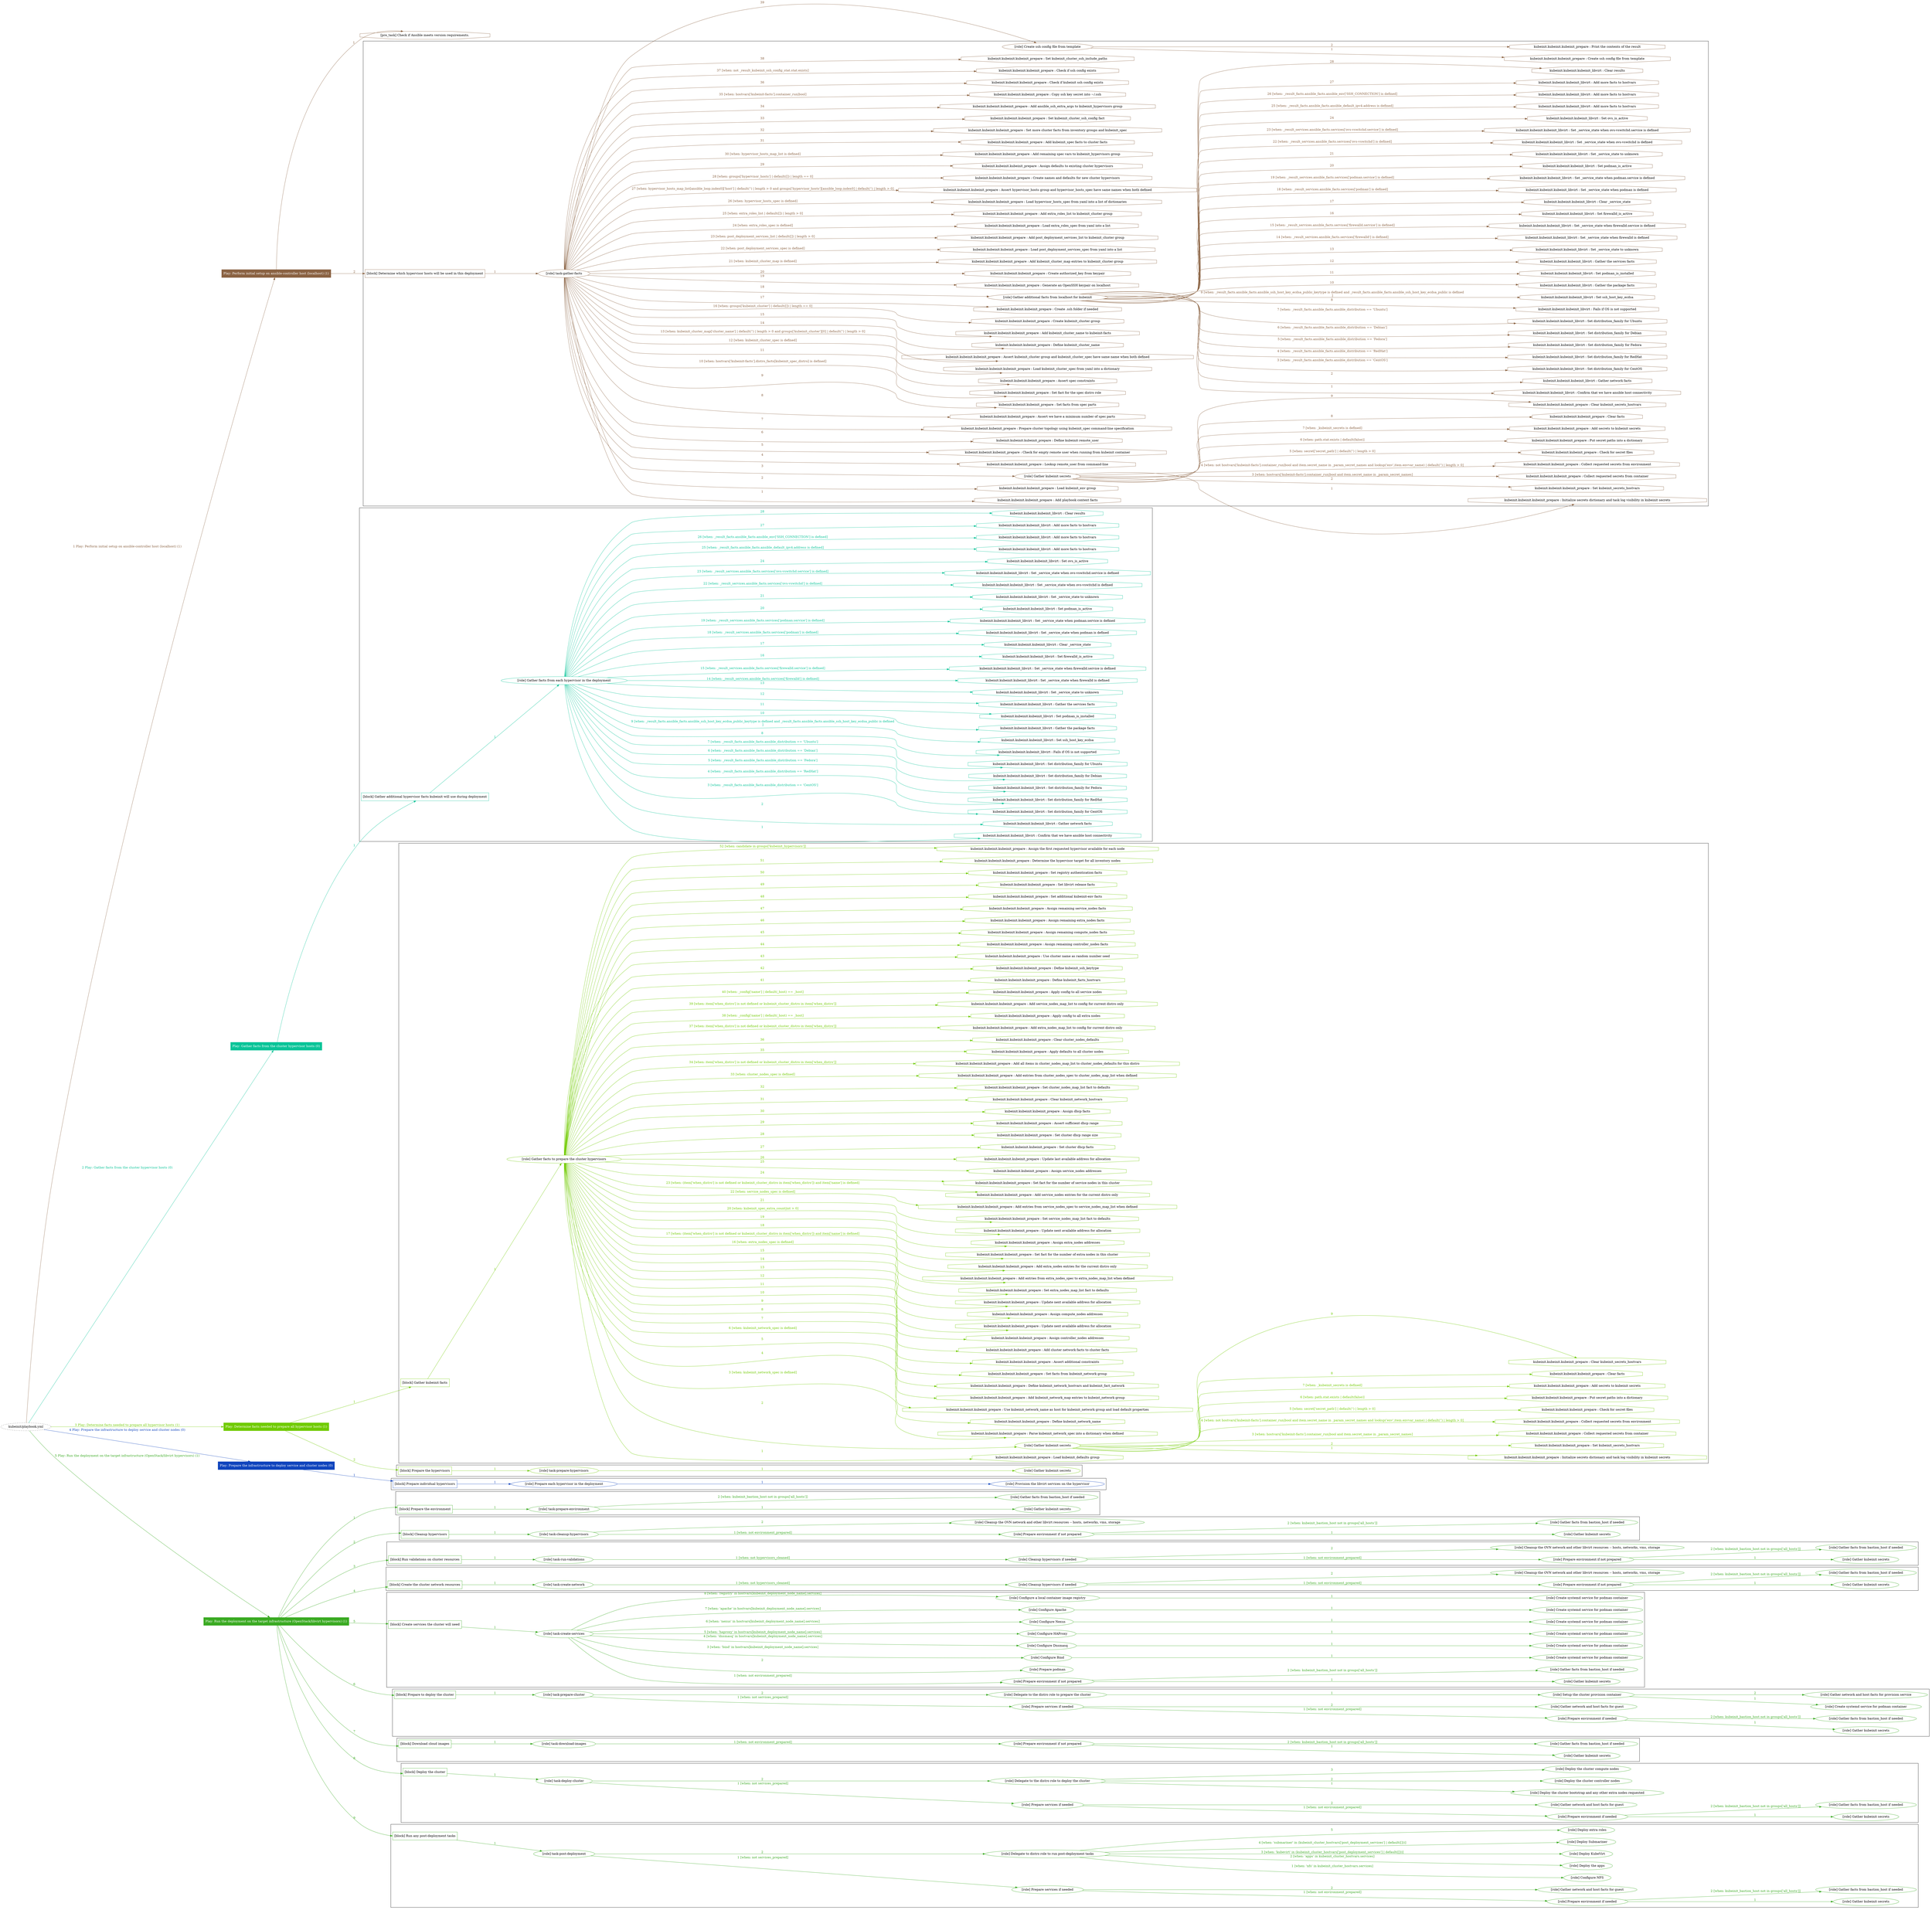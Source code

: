 digraph {
	graph [concentrate=true ordering=in rankdir=LR ratio=fill]
	edge [esep=5 sep=10]
	"kubeinit/playbook.yml" [URL="/home/runner/work/kubeinit/kubeinit/kubeinit/playbook.yml" id=playbook_ab816ebf style=dotted]
	"kubeinit/playbook.yml" -> play_bd09f7fb [label="1 Play: Perform initial setup on ansible-controller host (localhost) (1)" color="#8a6242" fontcolor="#8a6242" id=edge_play_bd09f7fb labeltooltip="1 Play: Perform initial setup on ansible-controller host (localhost) (1)" tooltip="1 Play: Perform initial setup on ansible-controller host (localhost) (1)"]
	subgraph "Play: Perform initial setup on ansible-controller host (localhost) (1)" {
		play_bd09f7fb [label="Play: Perform initial setup on ansible-controller host (localhost) (1)" URL="/home/runner/work/kubeinit/kubeinit/kubeinit/playbook.yml" color="#8a6242" fontcolor="#ffffff" id=play_bd09f7fb shape=box style=filled tooltip=localhost]
		pre_task_7752ae04 [label="[pre_task] Check if Ansible meets version requirements." URL="/home/runner/work/kubeinit/kubeinit/kubeinit/playbook.yml" color="#8a6242" id=pre_task_7752ae04 shape=octagon tooltip="Check if Ansible meets version requirements."]
		play_bd09f7fb -> pre_task_7752ae04 [label="1 " color="#8a6242" fontcolor="#8a6242" id=edge_pre_task_7752ae04 labeltooltip="1 " tooltip="1 "]
		play_bd09f7fb -> block_c0381f56 [label=2 color="#8a6242" fontcolor="#8a6242" id=edge_block_c0381f56 labeltooltip=2 tooltip=2]
		subgraph cluster_block_c0381f56 {
			block_c0381f56 [label="[block] Determine which hypervisor hosts will be used in this deployment" URL="/home/runner/work/kubeinit/kubeinit/kubeinit/playbook.yml" color="#8a6242" id=block_c0381f56 labeltooltip="Determine which hypervisor hosts will be used in this deployment" shape=box tooltip="Determine which hypervisor hosts will be used in this deployment"]
			block_c0381f56 -> role_f122e0cb [label="1 " color="#8a6242" fontcolor="#8a6242" id=edge_role_f122e0cb labeltooltip="1 " tooltip="1 "]
			subgraph "task-gather-facts" {
				role_f122e0cb [label="[role] task-gather-facts" URL="/home/runner/work/kubeinit/kubeinit/kubeinit/playbook.yml" color="#8a6242" id=role_f122e0cb tooltip="task-gather-facts"]
				task_03c65522 [label="kubeinit.kubeinit.kubeinit_prepare : Add playbook context facts" URL="/home/runner/.ansible/collections/ansible_collections/kubeinit/kubeinit/roles/kubeinit_prepare/tasks/build_hypervisors_group.yml" color="#8a6242" id=task_03c65522 shape=octagon tooltip="kubeinit.kubeinit.kubeinit_prepare : Add playbook context facts"]
				role_f122e0cb -> task_03c65522 [label="1 " color="#8a6242" fontcolor="#8a6242" id=edge_task_03c65522 labeltooltip="1 " tooltip="1 "]
				task_779aca33 [label="kubeinit.kubeinit.kubeinit_prepare : Load kubeinit_env group" URL="/home/runner/.ansible/collections/ansible_collections/kubeinit/kubeinit/roles/kubeinit_prepare/tasks/build_hypervisors_group.yml" color="#8a6242" id=task_779aca33 shape=octagon tooltip="kubeinit.kubeinit.kubeinit_prepare : Load kubeinit_env group"]
				role_f122e0cb -> task_779aca33 [label="2 " color="#8a6242" fontcolor="#8a6242" id=edge_task_779aca33 labeltooltip="2 " tooltip="2 "]
				role_f122e0cb -> role_6bc5486b [label="3 " color="#8a6242" fontcolor="#8a6242" id=edge_role_6bc5486b labeltooltip="3 " tooltip="3 "]
				subgraph "Gather kubeinit secrets" {
					role_6bc5486b [label="[role] Gather kubeinit secrets" URL="/home/runner/.ansible/collections/ansible_collections/kubeinit/kubeinit/roles/kubeinit_prepare/tasks/build_hypervisors_group.yml" color="#8a6242" id=role_6bc5486b tooltip="Gather kubeinit secrets"]
					task_37cdebf2 [label="kubeinit.kubeinit.kubeinit_prepare : Initialize secrets dictionary and task log visibility in kubeinit secrets" URL="/home/runner/.ansible/collections/ansible_collections/kubeinit/kubeinit/roles/kubeinit_prepare/tasks/gather_kubeinit_secrets.yml" color="#8a6242" id=task_37cdebf2 shape=octagon tooltip="kubeinit.kubeinit.kubeinit_prepare : Initialize secrets dictionary and task log visibility in kubeinit secrets"]
					role_6bc5486b -> task_37cdebf2 [label="1 " color="#8a6242" fontcolor="#8a6242" id=edge_task_37cdebf2 labeltooltip="1 " tooltip="1 "]
					task_b9cc7f74 [label="kubeinit.kubeinit.kubeinit_prepare : Set kubeinit_secrets_hostvars" URL="/home/runner/.ansible/collections/ansible_collections/kubeinit/kubeinit/roles/kubeinit_prepare/tasks/gather_kubeinit_secrets.yml" color="#8a6242" id=task_b9cc7f74 shape=octagon tooltip="kubeinit.kubeinit.kubeinit_prepare : Set kubeinit_secrets_hostvars"]
					role_6bc5486b -> task_b9cc7f74 [label="2 " color="#8a6242" fontcolor="#8a6242" id=edge_task_b9cc7f74 labeltooltip="2 " tooltip="2 "]
					task_214204cc [label="kubeinit.kubeinit.kubeinit_prepare : Collect requested secrets from container" URL="/home/runner/.ansible/collections/ansible_collections/kubeinit/kubeinit/roles/kubeinit_prepare/tasks/gather_kubeinit_secrets.yml" color="#8a6242" id=task_214204cc shape=octagon tooltip="kubeinit.kubeinit.kubeinit_prepare : Collect requested secrets from container"]
					role_6bc5486b -> task_214204cc [label="3 [when: hostvars['kubeinit-facts'].container_run|bool and item.secret_name in _param_secret_names]" color="#8a6242" fontcolor="#8a6242" id=edge_task_214204cc labeltooltip="3 [when: hostvars['kubeinit-facts'].container_run|bool and item.secret_name in _param_secret_names]" tooltip="3 [when: hostvars['kubeinit-facts'].container_run|bool and item.secret_name in _param_secret_names]"]
					task_9e5c4928 [label="kubeinit.kubeinit.kubeinit_prepare : Collect requested secrets from environment" URL="/home/runner/.ansible/collections/ansible_collections/kubeinit/kubeinit/roles/kubeinit_prepare/tasks/gather_kubeinit_secrets.yml" color="#8a6242" id=task_9e5c4928 shape=octagon tooltip="kubeinit.kubeinit.kubeinit_prepare : Collect requested secrets from environment"]
					role_6bc5486b -> task_9e5c4928 [label="4 [when: not hostvars['kubeinit-facts'].container_run|bool and item.secret_name in _param_secret_names and lookup('env',item.envvar_name) | default('') | length > 0]" color="#8a6242" fontcolor="#8a6242" id=edge_task_9e5c4928 labeltooltip="4 [when: not hostvars['kubeinit-facts'].container_run|bool and item.secret_name in _param_secret_names and lookup('env',item.envvar_name) | default('') | length > 0]" tooltip="4 [when: not hostvars['kubeinit-facts'].container_run|bool and item.secret_name in _param_secret_names and lookup('env',item.envvar_name) | default('') | length > 0]"]
					task_e38e2a00 [label="kubeinit.kubeinit.kubeinit_prepare : Check for secret files" URL="/home/runner/.ansible/collections/ansible_collections/kubeinit/kubeinit/roles/kubeinit_prepare/tasks/gather_kubeinit_secrets.yml" color="#8a6242" id=task_e38e2a00 shape=octagon tooltip="kubeinit.kubeinit.kubeinit_prepare : Check for secret files"]
					role_6bc5486b -> task_e38e2a00 [label="5 [when: secret['secret_path'] | default('') | length > 0]" color="#8a6242" fontcolor="#8a6242" id=edge_task_e38e2a00 labeltooltip="5 [when: secret['secret_path'] | default('') | length > 0]" tooltip="5 [when: secret['secret_path'] | default('') | length > 0]"]
					task_8e43e344 [label="kubeinit.kubeinit.kubeinit_prepare : Put secret paths into a dictionary" URL="/home/runner/.ansible/collections/ansible_collections/kubeinit/kubeinit/roles/kubeinit_prepare/tasks/gather_kubeinit_secrets.yml" color="#8a6242" id=task_8e43e344 shape=octagon tooltip="kubeinit.kubeinit.kubeinit_prepare : Put secret paths into a dictionary"]
					role_6bc5486b -> task_8e43e344 [label="6 [when: path.stat.exists | default(false)]" color="#8a6242" fontcolor="#8a6242" id=edge_task_8e43e344 labeltooltip="6 [when: path.stat.exists | default(false)]" tooltip="6 [when: path.stat.exists | default(false)]"]
					task_a7342e20 [label="kubeinit.kubeinit.kubeinit_prepare : Add secrets to kubeinit secrets" URL="/home/runner/.ansible/collections/ansible_collections/kubeinit/kubeinit/roles/kubeinit_prepare/tasks/gather_kubeinit_secrets.yml" color="#8a6242" id=task_a7342e20 shape=octagon tooltip="kubeinit.kubeinit.kubeinit_prepare : Add secrets to kubeinit secrets"]
					role_6bc5486b -> task_a7342e20 [label="7 [when: _kubeinit_secrets is defined]" color="#8a6242" fontcolor="#8a6242" id=edge_task_a7342e20 labeltooltip="7 [when: _kubeinit_secrets is defined]" tooltip="7 [when: _kubeinit_secrets is defined]"]
					task_f1bda662 [label="kubeinit.kubeinit.kubeinit_prepare : Clear facts" URL="/home/runner/.ansible/collections/ansible_collections/kubeinit/kubeinit/roles/kubeinit_prepare/tasks/gather_kubeinit_secrets.yml" color="#8a6242" id=task_f1bda662 shape=octagon tooltip="kubeinit.kubeinit.kubeinit_prepare : Clear facts"]
					role_6bc5486b -> task_f1bda662 [label="8 " color="#8a6242" fontcolor="#8a6242" id=edge_task_f1bda662 labeltooltip="8 " tooltip="8 "]
					task_096d0713 [label="kubeinit.kubeinit.kubeinit_prepare : Clear kubeinit_secrets_hostvars" URL="/home/runner/.ansible/collections/ansible_collections/kubeinit/kubeinit/roles/kubeinit_prepare/tasks/gather_kubeinit_secrets.yml" color="#8a6242" id=task_096d0713 shape=octagon tooltip="kubeinit.kubeinit.kubeinit_prepare : Clear kubeinit_secrets_hostvars"]
					role_6bc5486b -> task_096d0713 [label="9 " color="#8a6242" fontcolor="#8a6242" id=edge_task_096d0713 labeltooltip="9 " tooltip="9 "]
				}
				task_4be92048 [label="kubeinit.kubeinit.kubeinit_prepare : Lookup remote_user from command-line" URL="/home/runner/.ansible/collections/ansible_collections/kubeinit/kubeinit/roles/kubeinit_prepare/tasks/build_hypervisors_group.yml" color="#8a6242" id=task_4be92048 shape=octagon tooltip="kubeinit.kubeinit.kubeinit_prepare : Lookup remote_user from command-line"]
				role_f122e0cb -> task_4be92048 [label="4 " color="#8a6242" fontcolor="#8a6242" id=edge_task_4be92048 labeltooltip="4 " tooltip="4 "]
				task_6ae2323c [label="kubeinit.kubeinit.kubeinit_prepare : Check for empty remote user when running from kubeinit container" URL="/home/runner/.ansible/collections/ansible_collections/kubeinit/kubeinit/roles/kubeinit_prepare/tasks/build_hypervisors_group.yml" color="#8a6242" id=task_6ae2323c shape=octagon tooltip="kubeinit.kubeinit.kubeinit_prepare : Check for empty remote user when running from kubeinit container"]
				role_f122e0cb -> task_6ae2323c [label="5 " color="#8a6242" fontcolor="#8a6242" id=edge_task_6ae2323c labeltooltip="5 " tooltip="5 "]
				task_0857f1fc [label="kubeinit.kubeinit.kubeinit_prepare : Define kubeinit remote_user" URL="/home/runner/.ansible/collections/ansible_collections/kubeinit/kubeinit/roles/kubeinit_prepare/tasks/build_hypervisors_group.yml" color="#8a6242" id=task_0857f1fc shape=octagon tooltip="kubeinit.kubeinit.kubeinit_prepare : Define kubeinit remote_user"]
				role_f122e0cb -> task_0857f1fc [label="6 " color="#8a6242" fontcolor="#8a6242" id=edge_task_0857f1fc labeltooltip="6 " tooltip="6 "]
				task_7b7ef4f4 [label="kubeinit.kubeinit.kubeinit_prepare : Prepare cluster topology using kubeinit_spec command-line specification" URL="/home/runner/.ansible/collections/ansible_collections/kubeinit/kubeinit/roles/kubeinit_prepare/tasks/build_hypervisors_group.yml" color="#8a6242" id=task_7b7ef4f4 shape=octagon tooltip="kubeinit.kubeinit.kubeinit_prepare : Prepare cluster topology using kubeinit_spec command-line specification"]
				role_f122e0cb -> task_7b7ef4f4 [label="7 " color="#8a6242" fontcolor="#8a6242" id=edge_task_7b7ef4f4 labeltooltip="7 " tooltip="7 "]
				task_a5c0b686 [label="kubeinit.kubeinit.kubeinit_prepare : Assert we have a minimum number of spec parts" URL="/home/runner/.ansible/collections/ansible_collections/kubeinit/kubeinit/roles/kubeinit_prepare/tasks/build_hypervisors_group.yml" color="#8a6242" id=task_a5c0b686 shape=octagon tooltip="kubeinit.kubeinit.kubeinit_prepare : Assert we have a minimum number of spec parts"]
				role_f122e0cb -> task_a5c0b686 [label="8 " color="#8a6242" fontcolor="#8a6242" id=edge_task_a5c0b686 labeltooltip="8 " tooltip="8 "]
				task_1cc77448 [label="kubeinit.kubeinit.kubeinit_prepare : Set facts from spec parts" URL="/home/runner/.ansible/collections/ansible_collections/kubeinit/kubeinit/roles/kubeinit_prepare/tasks/build_hypervisors_group.yml" color="#8a6242" id=task_1cc77448 shape=octagon tooltip="kubeinit.kubeinit.kubeinit_prepare : Set facts from spec parts"]
				role_f122e0cb -> task_1cc77448 [label="9 " color="#8a6242" fontcolor="#8a6242" id=edge_task_1cc77448 labeltooltip="9 " tooltip="9 "]
				task_e742914e [label="kubeinit.kubeinit.kubeinit_prepare : Set fact for the spec distro role" URL="/home/runner/.ansible/collections/ansible_collections/kubeinit/kubeinit/roles/kubeinit_prepare/tasks/build_hypervisors_group.yml" color="#8a6242" id=task_e742914e shape=octagon tooltip="kubeinit.kubeinit.kubeinit_prepare : Set fact for the spec distro role"]
				role_f122e0cb -> task_e742914e [label="10 [when: hostvars['kubeinit-facts'].distro_facts[kubeinit_spec_distro] is defined]" color="#8a6242" fontcolor="#8a6242" id=edge_task_e742914e labeltooltip="10 [when: hostvars['kubeinit-facts'].distro_facts[kubeinit_spec_distro] is defined]" tooltip="10 [when: hostvars['kubeinit-facts'].distro_facts[kubeinit_spec_distro] is defined]"]
				task_ed49b4ad [label="kubeinit.kubeinit.kubeinit_prepare : Assert spec constraints" URL="/home/runner/.ansible/collections/ansible_collections/kubeinit/kubeinit/roles/kubeinit_prepare/tasks/build_hypervisors_group.yml" color="#8a6242" id=task_ed49b4ad shape=octagon tooltip="kubeinit.kubeinit.kubeinit_prepare : Assert spec constraints"]
				role_f122e0cb -> task_ed49b4ad [label="11 " color="#8a6242" fontcolor="#8a6242" id=edge_task_ed49b4ad labeltooltip="11 " tooltip="11 "]
				task_8befdebb [label="kubeinit.kubeinit.kubeinit_prepare : Load kubeinit_cluster_spec from yaml into a dictionary" URL="/home/runner/.ansible/collections/ansible_collections/kubeinit/kubeinit/roles/kubeinit_prepare/tasks/build_hypervisors_group.yml" color="#8a6242" id=task_8befdebb shape=octagon tooltip="kubeinit.kubeinit.kubeinit_prepare : Load kubeinit_cluster_spec from yaml into a dictionary"]
				role_f122e0cb -> task_8befdebb [label="12 [when: kubeinit_cluster_spec is defined]" color="#8a6242" fontcolor="#8a6242" id=edge_task_8befdebb labeltooltip="12 [when: kubeinit_cluster_spec is defined]" tooltip="12 [when: kubeinit_cluster_spec is defined]"]
				task_e06c80c0 [label="kubeinit.kubeinit.kubeinit_prepare : Assert kubeinit_cluster group and kubeinit_cluster_spec have same name when both defined" URL="/home/runner/.ansible/collections/ansible_collections/kubeinit/kubeinit/roles/kubeinit_prepare/tasks/build_hypervisors_group.yml" color="#8a6242" id=task_e06c80c0 shape=octagon tooltip="kubeinit.kubeinit.kubeinit_prepare : Assert kubeinit_cluster group and kubeinit_cluster_spec have same name when both defined"]
				role_f122e0cb -> task_e06c80c0 [label="13 [when: kubeinit_cluster_map['cluster_name'] | default('') | length > 0 and groups['kubeinit_cluster'][0] | default('') | length > 0]" color="#8a6242" fontcolor="#8a6242" id=edge_task_e06c80c0 labeltooltip="13 [when: kubeinit_cluster_map['cluster_name'] | default('') | length > 0 and groups['kubeinit_cluster'][0] | default('') | length > 0]" tooltip="13 [when: kubeinit_cluster_map['cluster_name'] | default('') | length > 0 and groups['kubeinit_cluster'][0] | default('') | length > 0]"]
				task_85658370 [label="kubeinit.kubeinit.kubeinit_prepare : Define kubeinit_cluster_name" URL="/home/runner/.ansible/collections/ansible_collections/kubeinit/kubeinit/roles/kubeinit_prepare/tasks/build_hypervisors_group.yml" color="#8a6242" id=task_85658370 shape=octagon tooltip="kubeinit.kubeinit.kubeinit_prepare : Define kubeinit_cluster_name"]
				role_f122e0cb -> task_85658370 [label="14 " color="#8a6242" fontcolor="#8a6242" id=edge_task_85658370 labeltooltip="14 " tooltip="14 "]
				task_b9a663e0 [label="kubeinit.kubeinit.kubeinit_prepare : Add kubeinit_cluster_name to kubeinit-facts" URL="/home/runner/.ansible/collections/ansible_collections/kubeinit/kubeinit/roles/kubeinit_prepare/tasks/build_hypervisors_group.yml" color="#8a6242" id=task_b9a663e0 shape=octagon tooltip="kubeinit.kubeinit.kubeinit_prepare : Add kubeinit_cluster_name to kubeinit-facts"]
				role_f122e0cb -> task_b9a663e0 [label="15 " color="#8a6242" fontcolor="#8a6242" id=edge_task_b9a663e0 labeltooltip="15 " tooltip="15 "]
				task_51c365e0 [label="kubeinit.kubeinit.kubeinit_prepare : Create kubeinit_cluster group" URL="/home/runner/.ansible/collections/ansible_collections/kubeinit/kubeinit/roles/kubeinit_prepare/tasks/build_hypervisors_group.yml" color="#8a6242" id=task_51c365e0 shape=octagon tooltip="kubeinit.kubeinit.kubeinit_prepare : Create kubeinit_cluster group"]
				role_f122e0cb -> task_51c365e0 [label="16 [when: groups['kubeinit_cluster'] | default([]) | length == 0]" color="#8a6242" fontcolor="#8a6242" id=edge_task_51c365e0 labeltooltip="16 [when: groups['kubeinit_cluster'] | default([]) | length == 0]" tooltip="16 [when: groups['kubeinit_cluster'] | default([]) | length == 0]"]
				task_652ee484 [label="kubeinit.kubeinit.kubeinit_prepare : Create .ssh folder if needed" URL="/home/runner/.ansible/collections/ansible_collections/kubeinit/kubeinit/roles/kubeinit_prepare/tasks/build_hypervisors_group.yml" color="#8a6242" id=task_652ee484 shape=octagon tooltip="kubeinit.kubeinit.kubeinit_prepare : Create .ssh folder if needed"]
				role_f122e0cb -> task_652ee484 [label="17 " color="#8a6242" fontcolor="#8a6242" id=edge_task_652ee484 labeltooltip="17 " tooltip="17 "]
				role_f122e0cb -> role_8d5afaee [label="18 " color="#8a6242" fontcolor="#8a6242" id=edge_role_8d5afaee labeltooltip="18 " tooltip="18 "]
				subgraph "Gather additional facts from localhost for kubeinit" {
					role_8d5afaee [label="[role] Gather additional facts from localhost for kubeinit" URL="/home/runner/.ansible/collections/ansible_collections/kubeinit/kubeinit/roles/kubeinit_prepare/tasks/build_hypervisors_group.yml" color="#8a6242" id=role_8d5afaee tooltip="Gather additional facts from localhost for kubeinit"]
					task_bcc31ba6 [label="kubeinit.kubeinit.kubeinit_libvirt : Confirm that we have ansible host connectivity" URL="/home/runner/.ansible/collections/ansible_collections/kubeinit/kubeinit/roles/kubeinit_libvirt/tasks/gather_host_facts.yml" color="#8a6242" id=task_bcc31ba6 shape=octagon tooltip="kubeinit.kubeinit.kubeinit_libvirt : Confirm that we have ansible host connectivity"]
					role_8d5afaee -> task_bcc31ba6 [label="1 " color="#8a6242" fontcolor="#8a6242" id=edge_task_bcc31ba6 labeltooltip="1 " tooltip="1 "]
					task_3d67a6d7 [label="kubeinit.kubeinit.kubeinit_libvirt : Gather network facts" URL="/home/runner/.ansible/collections/ansible_collections/kubeinit/kubeinit/roles/kubeinit_libvirt/tasks/gather_host_facts.yml" color="#8a6242" id=task_3d67a6d7 shape=octagon tooltip="kubeinit.kubeinit.kubeinit_libvirt : Gather network facts"]
					role_8d5afaee -> task_3d67a6d7 [label="2 " color="#8a6242" fontcolor="#8a6242" id=edge_task_3d67a6d7 labeltooltip="2 " tooltip="2 "]
					task_801176a2 [label="kubeinit.kubeinit.kubeinit_libvirt : Set distribution_family for CentOS" URL="/home/runner/.ansible/collections/ansible_collections/kubeinit/kubeinit/roles/kubeinit_libvirt/tasks/gather_host_facts.yml" color="#8a6242" id=task_801176a2 shape=octagon tooltip="kubeinit.kubeinit.kubeinit_libvirt : Set distribution_family for CentOS"]
					role_8d5afaee -> task_801176a2 [label="3 [when: _result_facts.ansible_facts.ansible_distribution == 'CentOS']" color="#8a6242" fontcolor="#8a6242" id=edge_task_801176a2 labeltooltip="3 [when: _result_facts.ansible_facts.ansible_distribution == 'CentOS']" tooltip="3 [when: _result_facts.ansible_facts.ansible_distribution == 'CentOS']"]
					task_4d598282 [label="kubeinit.kubeinit.kubeinit_libvirt : Set distribution_family for RedHat" URL="/home/runner/.ansible/collections/ansible_collections/kubeinit/kubeinit/roles/kubeinit_libvirt/tasks/gather_host_facts.yml" color="#8a6242" id=task_4d598282 shape=octagon tooltip="kubeinit.kubeinit.kubeinit_libvirt : Set distribution_family for RedHat"]
					role_8d5afaee -> task_4d598282 [label="4 [when: _result_facts.ansible_facts.ansible_distribution == 'RedHat']" color="#8a6242" fontcolor="#8a6242" id=edge_task_4d598282 labeltooltip="4 [when: _result_facts.ansible_facts.ansible_distribution == 'RedHat']" tooltip="4 [when: _result_facts.ansible_facts.ansible_distribution == 'RedHat']"]
					task_d08fb3e7 [label="kubeinit.kubeinit.kubeinit_libvirt : Set distribution_family for Fedora" URL="/home/runner/.ansible/collections/ansible_collections/kubeinit/kubeinit/roles/kubeinit_libvirt/tasks/gather_host_facts.yml" color="#8a6242" id=task_d08fb3e7 shape=octagon tooltip="kubeinit.kubeinit.kubeinit_libvirt : Set distribution_family for Fedora"]
					role_8d5afaee -> task_d08fb3e7 [label="5 [when: _result_facts.ansible_facts.ansible_distribution == 'Fedora']" color="#8a6242" fontcolor="#8a6242" id=edge_task_d08fb3e7 labeltooltip="5 [when: _result_facts.ansible_facts.ansible_distribution == 'Fedora']" tooltip="5 [when: _result_facts.ansible_facts.ansible_distribution == 'Fedora']"]
					task_d91e5164 [label="kubeinit.kubeinit.kubeinit_libvirt : Set distribution_family for Debian" URL="/home/runner/.ansible/collections/ansible_collections/kubeinit/kubeinit/roles/kubeinit_libvirt/tasks/gather_host_facts.yml" color="#8a6242" id=task_d91e5164 shape=octagon tooltip="kubeinit.kubeinit.kubeinit_libvirt : Set distribution_family for Debian"]
					role_8d5afaee -> task_d91e5164 [label="6 [when: _result_facts.ansible_facts.ansible_distribution == 'Debian']" color="#8a6242" fontcolor="#8a6242" id=edge_task_d91e5164 labeltooltip="6 [when: _result_facts.ansible_facts.ansible_distribution == 'Debian']" tooltip="6 [when: _result_facts.ansible_facts.ansible_distribution == 'Debian']"]
					task_fa4e2fa2 [label="kubeinit.kubeinit.kubeinit_libvirt : Set distribution_family for Ubuntu" URL="/home/runner/.ansible/collections/ansible_collections/kubeinit/kubeinit/roles/kubeinit_libvirt/tasks/gather_host_facts.yml" color="#8a6242" id=task_fa4e2fa2 shape=octagon tooltip="kubeinit.kubeinit.kubeinit_libvirt : Set distribution_family for Ubuntu"]
					role_8d5afaee -> task_fa4e2fa2 [label="7 [when: _result_facts.ansible_facts.ansible_distribution == 'Ubuntu']" color="#8a6242" fontcolor="#8a6242" id=edge_task_fa4e2fa2 labeltooltip="7 [when: _result_facts.ansible_facts.ansible_distribution == 'Ubuntu']" tooltip="7 [when: _result_facts.ansible_facts.ansible_distribution == 'Ubuntu']"]
					task_01dedd03 [label="kubeinit.kubeinit.kubeinit_libvirt : Fails if OS is not supported" URL="/home/runner/.ansible/collections/ansible_collections/kubeinit/kubeinit/roles/kubeinit_libvirt/tasks/gather_host_facts.yml" color="#8a6242" id=task_01dedd03 shape=octagon tooltip="kubeinit.kubeinit.kubeinit_libvirt : Fails if OS is not supported"]
					role_8d5afaee -> task_01dedd03 [label="8 " color="#8a6242" fontcolor="#8a6242" id=edge_task_01dedd03 labeltooltip="8 " tooltip="8 "]
					task_ebdc23ea [label="kubeinit.kubeinit.kubeinit_libvirt : Set ssh_host_key_ecdsa" URL="/home/runner/.ansible/collections/ansible_collections/kubeinit/kubeinit/roles/kubeinit_libvirt/tasks/gather_host_facts.yml" color="#8a6242" id=task_ebdc23ea shape=octagon tooltip="kubeinit.kubeinit.kubeinit_libvirt : Set ssh_host_key_ecdsa"]
					role_8d5afaee -> task_ebdc23ea [label="9 [when: _result_facts.ansible_facts.ansible_ssh_host_key_ecdsa_public_keytype is defined and _result_facts.ansible_facts.ansible_ssh_host_key_ecdsa_public is defined
]" color="#8a6242" fontcolor="#8a6242" id=edge_task_ebdc23ea labeltooltip="9 [when: _result_facts.ansible_facts.ansible_ssh_host_key_ecdsa_public_keytype is defined and _result_facts.ansible_facts.ansible_ssh_host_key_ecdsa_public is defined
]" tooltip="9 [when: _result_facts.ansible_facts.ansible_ssh_host_key_ecdsa_public_keytype is defined and _result_facts.ansible_facts.ansible_ssh_host_key_ecdsa_public is defined
]"]
					task_e6fff025 [label="kubeinit.kubeinit.kubeinit_libvirt : Gather the package facts" URL="/home/runner/.ansible/collections/ansible_collections/kubeinit/kubeinit/roles/kubeinit_libvirt/tasks/gather_host_facts.yml" color="#8a6242" id=task_e6fff025 shape=octagon tooltip="kubeinit.kubeinit.kubeinit_libvirt : Gather the package facts"]
					role_8d5afaee -> task_e6fff025 [label="10 " color="#8a6242" fontcolor="#8a6242" id=edge_task_e6fff025 labeltooltip="10 " tooltip="10 "]
					task_83a6b74a [label="kubeinit.kubeinit.kubeinit_libvirt : Set podman_is_installed" URL="/home/runner/.ansible/collections/ansible_collections/kubeinit/kubeinit/roles/kubeinit_libvirt/tasks/gather_host_facts.yml" color="#8a6242" id=task_83a6b74a shape=octagon tooltip="kubeinit.kubeinit.kubeinit_libvirt : Set podman_is_installed"]
					role_8d5afaee -> task_83a6b74a [label="11 " color="#8a6242" fontcolor="#8a6242" id=edge_task_83a6b74a labeltooltip="11 " tooltip="11 "]
					task_35cceeb3 [label="kubeinit.kubeinit.kubeinit_libvirt : Gather the services facts" URL="/home/runner/.ansible/collections/ansible_collections/kubeinit/kubeinit/roles/kubeinit_libvirt/tasks/gather_host_facts.yml" color="#8a6242" id=task_35cceeb3 shape=octagon tooltip="kubeinit.kubeinit.kubeinit_libvirt : Gather the services facts"]
					role_8d5afaee -> task_35cceeb3 [label="12 " color="#8a6242" fontcolor="#8a6242" id=edge_task_35cceeb3 labeltooltip="12 " tooltip="12 "]
					task_ab572e68 [label="kubeinit.kubeinit.kubeinit_libvirt : Set _service_state to unknown" URL="/home/runner/.ansible/collections/ansible_collections/kubeinit/kubeinit/roles/kubeinit_libvirt/tasks/gather_host_facts.yml" color="#8a6242" id=task_ab572e68 shape=octagon tooltip="kubeinit.kubeinit.kubeinit_libvirt : Set _service_state to unknown"]
					role_8d5afaee -> task_ab572e68 [label="13 " color="#8a6242" fontcolor="#8a6242" id=edge_task_ab572e68 labeltooltip="13 " tooltip="13 "]
					task_1ff936ae [label="kubeinit.kubeinit.kubeinit_libvirt : Set _service_state when firewalld is defined" URL="/home/runner/.ansible/collections/ansible_collections/kubeinit/kubeinit/roles/kubeinit_libvirt/tasks/gather_host_facts.yml" color="#8a6242" id=task_1ff936ae shape=octagon tooltip="kubeinit.kubeinit.kubeinit_libvirt : Set _service_state when firewalld is defined"]
					role_8d5afaee -> task_1ff936ae [label="14 [when: _result_services.ansible_facts.services['firewalld'] is defined]" color="#8a6242" fontcolor="#8a6242" id=edge_task_1ff936ae labeltooltip="14 [when: _result_services.ansible_facts.services['firewalld'] is defined]" tooltip="14 [when: _result_services.ansible_facts.services['firewalld'] is defined]"]
					task_a54c3bf8 [label="kubeinit.kubeinit.kubeinit_libvirt : Set _service_state when firewalld.service is defined" URL="/home/runner/.ansible/collections/ansible_collections/kubeinit/kubeinit/roles/kubeinit_libvirt/tasks/gather_host_facts.yml" color="#8a6242" id=task_a54c3bf8 shape=octagon tooltip="kubeinit.kubeinit.kubeinit_libvirt : Set _service_state when firewalld.service is defined"]
					role_8d5afaee -> task_a54c3bf8 [label="15 [when: _result_services.ansible_facts.services['firewalld.service'] is defined]" color="#8a6242" fontcolor="#8a6242" id=edge_task_a54c3bf8 labeltooltip="15 [when: _result_services.ansible_facts.services['firewalld.service'] is defined]" tooltip="15 [when: _result_services.ansible_facts.services['firewalld.service'] is defined]"]
					task_e3f56e7e [label="kubeinit.kubeinit.kubeinit_libvirt : Set firewalld_is_active" URL="/home/runner/.ansible/collections/ansible_collections/kubeinit/kubeinit/roles/kubeinit_libvirt/tasks/gather_host_facts.yml" color="#8a6242" id=task_e3f56e7e shape=octagon tooltip="kubeinit.kubeinit.kubeinit_libvirt : Set firewalld_is_active"]
					role_8d5afaee -> task_e3f56e7e [label="16 " color="#8a6242" fontcolor="#8a6242" id=edge_task_e3f56e7e labeltooltip="16 " tooltip="16 "]
					task_ad83529f [label="kubeinit.kubeinit.kubeinit_libvirt : Clear _service_state" URL="/home/runner/.ansible/collections/ansible_collections/kubeinit/kubeinit/roles/kubeinit_libvirt/tasks/gather_host_facts.yml" color="#8a6242" id=task_ad83529f shape=octagon tooltip="kubeinit.kubeinit.kubeinit_libvirt : Clear _service_state"]
					role_8d5afaee -> task_ad83529f [label="17 " color="#8a6242" fontcolor="#8a6242" id=edge_task_ad83529f labeltooltip="17 " tooltip="17 "]
					task_a2a938cf [label="kubeinit.kubeinit.kubeinit_libvirt : Set _service_state when podman is defined" URL="/home/runner/.ansible/collections/ansible_collections/kubeinit/kubeinit/roles/kubeinit_libvirt/tasks/gather_host_facts.yml" color="#8a6242" id=task_a2a938cf shape=octagon tooltip="kubeinit.kubeinit.kubeinit_libvirt : Set _service_state when podman is defined"]
					role_8d5afaee -> task_a2a938cf [label="18 [when: _result_services.ansible_facts.services['podman'] is defined]" color="#8a6242" fontcolor="#8a6242" id=edge_task_a2a938cf labeltooltip="18 [when: _result_services.ansible_facts.services['podman'] is defined]" tooltip="18 [when: _result_services.ansible_facts.services['podman'] is defined]"]
					task_aeae61b7 [label="kubeinit.kubeinit.kubeinit_libvirt : Set _service_state when podman.service is defined" URL="/home/runner/.ansible/collections/ansible_collections/kubeinit/kubeinit/roles/kubeinit_libvirt/tasks/gather_host_facts.yml" color="#8a6242" id=task_aeae61b7 shape=octagon tooltip="kubeinit.kubeinit.kubeinit_libvirt : Set _service_state when podman.service is defined"]
					role_8d5afaee -> task_aeae61b7 [label="19 [when: _result_services.ansible_facts.services['podman.service'] is defined]" color="#8a6242" fontcolor="#8a6242" id=edge_task_aeae61b7 labeltooltip="19 [when: _result_services.ansible_facts.services['podman.service'] is defined]" tooltip="19 [when: _result_services.ansible_facts.services['podman.service'] is defined]"]
					task_c0d75cde [label="kubeinit.kubeinit.kubeinit_libvirt : Set podman_is_active" URL="/home/runner/.ansible/collections/ansible_collections/kubeinit/kubeinit/roles/kubeinit_libvirt/tasks/gather_host_facts.yml" color="#8a6242" id=task_c0d75cde shape=octagon tooltip="kubeinit.kubeinit.kubeinit_libvirt : Set podman_is_active"]
					role_8d5afaee -> task_c0d75cde [label="20 " color="#8a6242" fontcolor="#8a6242" id=edge_task_c0d75cde labeltooltip="20 " tooltip="20 "]
					task_25adaced [label="kubeinit.kubeinit.kubeinit_libvirt : Set _service_state to unknown" URL="/home/runner/.ansible/collections/ansible_collections/kubeinit/kubeinit/roles/kubeinit_libvirt/tasks/gather_host_facts.yml" color="#8a6242" id=task_25adaced shape=octagon tooltip="kubeinit.kubeinit.kubeinit_libvirt : Set _service_state to unknown"]
					role_8d5afaee -> task_25adaced [label="21 " color="#8a6242" fontcolor="#8a6242" id=edge_task_25adaced labeltooltip="21 " tooltip="21 "]
					task_cb406c39 [label="kubeinit.kubeinit.kubeinit_libvirt : Set _service_state when ovs-vswitchd is defined" URL="/home/runner/.ansible/collections/ansible_collections/kubeinit/kubeinit/roles/kubeinit_libvirt/tasks/gather_host_facts.yml" color="#8a6242" id=task_cb406c39 shape=octagon tooltip="kubeinit.kubeinit.kubeinit_libvirt : Set _service_state when ovs-vswitchd is defined"]
					role_8d5afaee -> task_cb406c39 [label="22 [when: _result_services.ansible_facts.services['ovs-vswitchd'] is defined]" color="#8a6242" fontcolor="#8a6242" id=edge_task_cb406c39 labeltooltip="22 [when: _result_services.ansible_facts.services['ovs-vswitchd'] is defined]" tooltip="22 [when: _result_services.ansible_facts.services['ovs-vswitchd'] is defined]"]
					task_c4e5a4d7 [label="kubeinit.kubeinit.kubeinit_libvirt : Set _service_state when ovs-vswitchd.service is defined" URL="/home/runner/.ansible/collections/ansible_collections/kubeinit/kubeinit/roles/kubeinit_libvirt/tasks/gather_host_facts.yml" color="#8a6242" id=task_c4e5a4d7 shape=octagon tooltip="kubeinit.kubeinit.kubeinit_libvirt : Set _service_state when ovs-vswitchd.service is defined"]
					role_8d5afaee -> task_c4e5a4d7 [label="23 [when: _result_services.ansible_facts.services['ovs-vswitchd.service'] is defined]" color="#8a6242" fontcolor="#8a6242" id=edge_task_c4e5a4d7 labeltooltip="23 [when: _result_services.ansible_facts.services['ovs-vswitchd.service'] is defined]" tooltip="23 [when: _result_services.ansible_facts.services['ovs-vswitchd.service'] is defined]"]
					task_01139145 [label="kubeinit.kubeinit.kubeinit_libvirt : Set ovs_is_active" URL="/home/runner/.ansible/collections/ansible_collections/kubeinit/kubeinit/roles/kubeinit_libvirt/tasks/gather_host_facts.yml" color="#8a6242" id=task_01139145 shape=octagon tooltip="kubeinit.kubeinit.kubeinit_libvirt : Set ovs_is_active"]
					role_8d5afaee -> task_01139145 [label="24 " color="#8a6242" fontcolor="#8a6242" id=edge_task_01139145 labeltooltip="24 " tooltip="24 "]
					task_91c7c2f2 [label="kubeinit.kubeinit.kubeinit_libvirt : Add more facts to hostvars" URL="/home/runner/.ansible/collections/ansible_collections/kubeinit/kubeinit/roles/kubeinit_libvirt/tasks/gather_host_facts.yml" color="#8a6242" id=task_91c7c2f2 shape=octagon tooltip="kubeinit.kubeinit.kubeinit_libvirt : Add more facts to hostvars"]
					role_8d5afaee -> task_91c7c2f2 [label="25 [when: _result_facts.ansible_facts.ansible_default_ipv4.address is defined]" color="#8a6242" fontcolor="#8a6242" id=edge_task_91c7c2f2 labeltooltip="25 [when: _result_facts.ansible_facts.ansible_default_ipv4.address is defined]" tooltip="25 [when: _result_facts.ansible_facts.ansible_default_ipv4.address is defined]"]
					task_2f0439f0 [label="kubeinit.kubeinit.kubeinit_libvirt : Add more facts to hostvars" URL="/home/runner/.ansible/collections/ansible_collections/kubeinit/kubeinit/roles/kubeinit_libvirt/tasks/gather_host_facts.yml" color="#8a6242" id=task_2f0439f0 shape=octagon tooltip="kubeinit.kubeinit.kubeinit_libvirt : Add more facts to hostvars"]
					role_8d5afaee -> task_2f0439f0 [label="26 [when: _result_facts.ansible_facts.ansible_env['SSH_CONNECTION'] is defined]" color="#8a6242" fontcolor="#8a6242" id=edge_task_2f0439f0 labeltooltip="26 [when: _result_facts.ansible_facts.ansible_env['SSH_CONNECTION'] is defined]" tooltip="26 [when: _result_facts.ansible_facts.ansible_env['SSH_CONNECTION'] is defined]"]
					task_658b8f61 [label="kubeinit.kubeinit.kubeinit_libvirt : Add more facts to hostvars" URL="/home/runner/.ansible/collections/ansible_collections/kubeinit/kubeinit/roles/kubeinit_libvirt/tasks/gather_host_facts.yml" color="#8a6242" id=task_658b8f61 shape=octagon tooltip="kubeinit.kubeinit.kubeinit_libvirt : Add more facts to hostvars"]
					role_8d5afaee -> task_658b8f61 [label="27 " color="#8a6242" fontcolor="#8a6242" id=edge_task_658b8f61 labeltooltip="27 " tooltip="27 "]
					task_4e7a4349 [label="kubeinit.kubeinit.kubeinit_libvirt : Clear results" URL="/home/runner/.ansible/collections/ansible_collections/kubeinit/kubeinit/roles/kubeinit_libvirt/tasks/gather_host_facts.yml" color="#8a6242" id=task_4e7a4349 shape=octagon tooltip="kubeinit.kubeinit.kubeinit_libvirt : Clear results"]
					role_8d5afaee -> task_4e7a4349 [label="28 " color="#8a6242" fontcolor="#8a6242" id=edge_task_4e7a4349 labeltooltip="28 " tooltip="28 "]
				}
				task_ffdafeba [label="kubeinit.kubeinit.kubeinit_prepare : Generate an OpenSSH keypair on localhost" URL="/home/runner/.ansible/collections/ansible_collections/kubeinit/kubeinit/roles/kubeinit_prepare/tasks/build_hypervisors_group.yml" color="#8a6242" id=task_ffdafeba shape=octagon tooltip="kubeinit.kubeinit.kubeinit_prepare : Generate an OpenSSH keypair on localhost"]
				role_f122e0cb -> task_ffdafeba [label="19 " color="#8a6242" fontcolor="#8a6242" id=edge_task_ffdafeba labeltooltip="19 " tooltip="19 "]
				task_b65379cd [label="kubeinit.kubeinit.kubeinit_prepare : Create authorized_key from keypair" URL="/home/runner/.ansible/collections/ansible_collections/kubeinit/kubeinit/roles/kubeinit_prepare/tasks/build_hypervisors_group.yml" color="#8a6242" id=task_b65379cd shape=octagon tooltip="kubeinit.kubeinit.kubeinit_prepare : Create authorized_key from keypair"]
				role_f122e0cb -> task_b65379cd [label="20 " color="#8a6242" fontcolor="#8a6242" id=edge_task_b65379cd labeltooltip="20 " tooltip="20 "]
				task_62e9d080 [label="kubeinit.kubeinit.kubeinit_prepare : Add kubeinit_cluster_map entries to kubeinit_cluster group" URL="/home/runner/.ansible/collections/ansible_collections/kubeinit/kubeinit/roles/kubeinit_prepare/tasks/build_hypervisors_group.yml" color="#8a6242" id=task_62e9d080 shape=octagon tooltip="kubeinit.kubeinit.kubeinit_prepare : Add kubeinit_cluster_map entries to kubeinit_cluster group"]
				role_f122e0cb -> task_62e9d080 [label="21 [when: kubeinit_cluster_map is defined]" color="#8a6242" fontcolor="#8a6242" id=edge_task_62e9d080 labeltooltip="21 [when: kubeinit_cluster_map is defined]" tooltip="21 [when: kubeinit_cluster_map is defined]"]
				task_3f960150 [label="kubeinit.kubeinit.kubeinit_prepare : Load post_deployment_services_spec from yaml into a list" URL="/home/runner/.ansible/collections/ansible_collections/kubeinit/kubeinit/roles/kubeinit_prepare/tasks/build_hypervisors_group.yml" color="#8a6242" id=task_3f960150 shape=octagon tooltip="kubeinit.kubeinit.kubeinit_prepare : Load post_deployment_services_spec from yaml into a list"]
				role_f122e0cb -> task_3f960150 [label="22 [when: post_deployment_services_spec is defined]" color="#8a6242" fontcolor="#8a6242" id=edge_task_3f960150 labeltooltip="22 [when: post_deployment_services_spec is defined]" tooltip="22 [when: post_deployment_services_spec is defined]"]
				task_e5529bac [label="kubeinit.kubeinit.kubeinit_prepare : Add post_deployment_services_list to kubeinit_cluster group" URL="/home/runner/.ansible/collections/ansible_collections/kubeinit/kubeinit/roles/kubeinit_prepare/tasks/build_hypervisors_group.yml" color="#8a6242" id=task_e5529bac shape=octagon tooltip="kubeinit.kubeinit.kubeinit_prepare : Add post_deployment_services_list to kubeinit_cluster group"]
				role_f122e0cb -> task_e5529bac [label="23 [when: post_deployment_services_list | default([]) | length > 0]" color="#8a6242" fontcolor="#8a6242" id=edge_task_e5529bac labeltooltip="23 [when: post_deployment_services_list | default([]) | length > 0]" tooltip="23 [when: post_deployment_services_list | default([]) | length > 0]"]
				task_137f614b [label="kubeinit.kubeinit.kubeinit_prepare : Load extra_roles_spec from yaml into a list" URL="/home/runner/.ansible/collections/ansible_collections/kubeinit/kubeinit/roles/kubeinit_prepare/tasks/build_hypervisors_group.yml" color="#8a6242" id=task_137f614b shape=octagon tooltip="kubeinit.kubeinit.kubeinit_prepare : Load extra_roles_spec from yaml into a list"]
				role_f122e0cb -> task_137f614b [label="24 [when: extra_roles_spec is defined]" color="#8a6242" fontcolor="#8a6242" id=edge_task_137f614b labeltooltip="24 [when: extra_roles_spec is defined]" tooltip="24 [when: extra_roles_spec is defined]"]
				task_4364aa5a [label="kubeinit.kubeinit.kubeinit_prepare : Add extra_roles_list to kubeinit_cluster group" URL="/home/runner/.ansible/collections/ansible_collections/kubeinit/kubeinit/roles/kubeinit_prepare/tasks/build_hypervisors_group.yml" color="#8a6242" id=task_4364aa5a shape=octagon tooltip="kubeinit.kubeinit.kubeinit_prepare : Add extra_roles_list to kubeinit_cluster group"]
				role_f122e0cb -> task_4364aa5a [label="25 [when: extra_roles_list | default([]) | length > 0]" color="#8a6242" fontcolor="#8a6242" id=edge_task_4364aa5a labeltooltip="25 [when: extra_roles_list | default([]) | length > 0]" tooltip="25 [when: extra_roles_list | default([]) | length > 0]"]
				task_86f70748 [label="kubeinit.kubeinit.kubeinit_prepare : Load hypervisor_hosts_spec from yaml into a list of dictionaries" URL="/home/runner/.ansible/collections/ansible_collections/kubeinit/kubeinit/roles/kubeinit_prepare/tasks/build_hypervisors_group.yml" color="#8a6242" id=task_86f70748 shape=octagon tooltip="kubeinit.kubeinit.kubeinit_prepare : Load hypervisor_hosts_spec from yaml into a list of dictionaries"]
				role_f122e0cb -> task_86f70748 [label="26 [when: hypervisor_hosts_spec is defined]" color="#8a6242" fontcolor="#8a6242" id=edge_task_86f70748 labeltooltip="26 [when: hypervisor_hosts_spec is defined]" tooltip="26 [when: hypervisor_hosts_spec is defined]"]
				task_90cefd6b [label="kubeinit.kubeinit.kubeinit_prepare : Assert hypervisor_hosts group and hypervisor_hosts_spec have same names when both defined" URL="/home/runner/.ansible/collections/ansible_collections/kubeinit/kubeinit/roles/kubeinit_prepare/tasks/build_hypervisors_group.yml" color="#8a6242" id=task_90cefd6b shape=octagon tooltip="kubeinit.kubeinit.kubeinit_prepare : Assert hypervisor_hosts group and hypervisor_hosts_spec have same names when both defined"]
				role_f122e0cb -> task_90cefd6b [label="27 [when: hypervisor_hosts_map_list[ansible_loop.index0]['host'] | default('') | length > 0 and groups['hypervisor_hosts'][ansible_loop.index0] | default('') | length > 0]" color="#8a6242" fontcolor="#8a6242" id=edge_task_90cefd6b labeltooltip="27 [when: hypervisor_hosts_map_list[ansible_loop.index0]['host'] | default('') | length > 0 and groups['hypervisor_hosts'][ansible_loop.index0] | default('') | length > 0]" tooltip="27 [when: hypervisor_hosts_map_list[ansible_loop.index0]['host'] | default('') | length > 0 and groups['hypervisor_hosts'][ansible_loop.index0] | default('') | length > 0]"]
				task_e8eaed36 [label="kubeinit.kubeinit.kubeinit_prepare : Create names and defaults for new cluster hypervisors" URL="/home/runner/.ansible/collections/ansible_collections/kubeinit/kubeinit/roles/kubeinit_prepare/tasks/build_hypervisors_group.yml" color="#8a6242" id=task_e8eaed36 shape=octagon tooltip="kubeinit.kubeinit.kubeinit_prepare : Create names and defaults for new cluster hypervisors"]
				role_f122e0cb -> task_e8eaed36 [label="28 [when: groups['hypervisor_hosts'] | default([]) | length == 0]" color="#8a6242" fontcolor="#8a6242" id=edge_task_e8eaed36 labeltooltip="28 [when: groups['hypervisor_hosts'] | default([]) | length == 0]" tooltip="28 [when: groups['hypervisor_hosts'] | default([]) | length == 0]"]
				task_52a0142e [label="kubeinit.kubeinit.kubeinit_prepare : Assign defaults to existing cluster hypervisors" URL="/home/runner/.ansible/collections/ansible_collections/kubeinit/kubeinit/roles/kubeinit_prepare/tasks/build_hypervisors_group.yml" color="#8a6242" id=task_52a0142e shape=octagon tooltip="kubeinit.kubeinit.kubeinit_prepare : Assign defaults to existing cluster hypervisors"]
				role_f122e0cb -> task_52a0142e [label="29 " color="#8a6242" fontcolor="#8a6242" id=edge_task_52a0142e labeltooltip="29 " tooltip="29 "]
				task_d453d716 [label="kubeinit.kubeinit.kubeinit_prepare : Add remaining spec vars to kubeinit_hypervisors group" URL="/home/runner/.ansible/collections/ansible_collections/kubeinit/kubeinit/roles/kubeinit_prepare/tasks/build_hypervisors_group.yml" color="#8a6242" id=task_d453d716 shape=octagon tooltip="kubeinit.kubeinit.kubeinit_prepare : Add remaining spec vars to kubeinit_hypervisors group"]
				role_f122e0cb -> task_d453d716 [label="30 [when: hypervisor_hosts_map_list is defined]" color="#8a6242" fontcolor="#8a6242" id=edge_task_d453d716 labeltooltip="30 [when: hypervisor_hosts_map_list is defined]" tooltip="30 [when: hypervisor_hosts_map_list is defined]"]
				task_f31c7984 [label="kubeinit.kubeinit.kubeinit_prepare : Add kubeinit_spec facts to cluster facts" URL="/home/runner/.ansible/collections/ansible_collections/kubeinit/kubeinit/roles/kubeinit_prepare/tasks/build_hypervisors_group.yml" color="#8a6242" id=task_f31c7984 shape=octagon tooltip="kubeinit.kubeinit.kubeinit_prepare : Add kubeinit_spec facts to cluster facts"]
				role_f122e0cb -> task_f31c7984 [label="31 " color="#8a6242" fontcolor="#8a6242" id=edge_task_f31c7984 labeltooltip="31 " tooltip="31 "]
				task_39e67160 [label="kubeinit.kubeinit.kubeinit_prepare : Set more cluster facts from inventory groups and kubeinit_spec" URL="/home/runner/.ansible/collections/ansible_collections/kubeinit/kubeinit/roles/kubeinit_prepare/tasks/build_hypervisors_group.yml" color="#8a6242" id=task_39e67160 shape=octagon tooltip="kubeinit.kubeinit.kubeinit_prepare : Set more cluster facts from inventory groups and kubeinit_spec"]
				role_f122e0cb -> task_39e67160 [label="32 " color="#8a6242" fontcolor="#8a6242" id=edge_task_39e67160 labeltooltip="32 " tooltip="32 "]
				task_3fb6b080 [label="kubeinit.kubeinit.kubeinit_prepare : Set kubeinit_cluster_ssh_config fact" URL="/home/runner/.ansible/collections/ansible_collections/kubeinit/kubeinit/roles/kubeinit_prepare/tasks/build_hypervisors_group.yml" color="#8a6242" id=task_3fb6b080 shape=octagon tooltip="kubeinit.kubeinit.kubeinit_prepare : Set kubeinit_cluster_ssh_config fact"]
				role_f122e0cb -> task_3fb6b080 [label="33 " color="#8a6242" fontcolor="#8a6242" id=edge_task_3fb6b080 labeltooltip="33 " tooltip="33 "]
				task_c854299e [label="kubeinit.kubeinit.kubeinit_prepare : Add ansible_ssh_extra_args to kubeinit_hypervisors group" URL="/home/runner/.ansible/collections/ansible_collections/kubeinit/kubeinit/roles/kubeinit_prepare/tasks/build_hypervisors_group.yml" color="#8a6242" id=task_c854299e shape=octagon tooltip="kubeinit.kubeinit.kubeinit_prepare : Add ansible_ssh_extra_args to kubeinit_hypervisors group"]
				role_f122e0cb -> task_c854299e [label="34 " color="#8a6242" fontcolor="#8a6242" id=edge_task_c854299e labeltooltip="34 " tooltip="34 "]
				task_c2df0e2a [label="kubeinit.kubeinit.kubeinit_prepare : Copy ssh key secret into ~/.ssh" URL="/home/runner/.ansible/collections/ansible_collections/kubeinit/kubeinit/roles/kubeinit_prepare/tasks/build_hypervisors_group.yml" color="#8a6242" id=task_c2df0e2a shape=octagon tooltip="kubeinit.kubeinit.kubeinit_prepare : Copy ssh key secret into ~/.ssh"]
				role_f122e0cb -> task_c2df0e2a [label="35 [when: hostvars['kubeinit-facts'].container_run|bool]" color="#8a6242" fontcolor="#8a6242" id=edge_task_c2df0e2a labeltooltip="35 [when: hostvars['kubeinit-facts'].container_run|bool]" tooltip="35 [when: hostvars['kubeinit-facts'].container_run|bool]"]
				task_d728a52d [label="kubeinit.kubeinit.kubeinit_prepare : Check if kubeinit ssh config exists" URL="/home/runner/.ansible/collections/ansible_collections/kubeinit/kubeinit/roles/kubeinit_prepare/tasks/build_hypervisors_group.yml" color="#8a6242" id=task_d728a52d shape=octagon tooltip="kubeinit.kubeinit.kubeinit_prepare : Check if kubeinit ssh config exists"]
				role_f122e0cb -> task_d728a52d [label="36 " color="#8a6242" fontcolor="#8a6242" id=edge_task_d728a52d labeltooltip="36 " tooltip="36 "]
				task_ee94f59f [label="kubeinit.kubeinit.kubeinit_prepare : Check if ssh config exists" URL="/home/runner/.ansible/collections/ansible_collections/kubeinit/kubeinit/roles/kubeinit_prepare/tasks/build_hypervisors_group.yml" color="#8a6242" id=task_ee94f59f shape=octagon tooltip="kubeinit.kubeinit.kubeinit_prepare : Check if ssh config exists"]
				role_f122e0cb -> task_ee94f59f [label="37 [when: not _result_kubeinit_ssh_config_stat.stat.exists]" color="#8a6242" fontcolor="#8a6242" id=edge_task_ee94f59f labeltooltip="37 [when: not _result_kubeinit_ssh_config_stat.stat.exists]" tooltip="37 [when: not _result_kubeinit_ssh_config_stat.stat.exists]"]
				task_ed06d3a8 [label="kubeinit.kubeinit.kubeinit_prepare : Set kubeinit_cluster_ssh_include_paths" URL="/home/runner/.ansible/collections/ansible_collections/kubeinit/kubeinit/roles/kubeinit_prepare/tasks/build_hypervisors_group.yml" color="#8a6242" id=task_ed06d3a8 shape=octagon tooltip="kubeinit.kubeinit.kubeinit_prepare : Set kubeinit_cluster_ssh_include_paths"]
				role_f122e0cb -> task_ed06d3a8 [label="38 " color="#8a6242" fontcolor="#8a6242" id=edge_task_ed06d3a8 labeltooltip="38 " tooltip="38 "]
				role_f122e0cb -> role_56e31552 [label="39 " color="#8a6242" fontcolor="#8a6242" id=edge_role_56e31552 labeltooltip="39 " tooltip="39 "]
				subgraph "Create ssh config file from template" {
					role_56e31552 [label="[role] Create ssh config file from template" URL="/home/runner/.ansible/collections/ansible_collections/kubeinit/kubeinit/roles/kubeinit_prepare/tasks/build_hypervisors_group.yml" color="#8a6242" id=role_56e31552 tooltip="Create ssh config file from template"]
					task_633d28d8 [label="kubeinit.kubeinit.kubeinit_prepare : Create ssh config file from template" URL="/home/runner/.ansible/collections/ansible_collections/kubeinit/kubeinit/roles/kubeinit_prepare/tasks/create_host_ssh_config.yml" color="#8a6242" id=task_633d28d8 shape=octagon tooltip="kubeinit.kubeinit.kubeinit_prepare : Create ssh config file from template"]
					role_56e31552 -> task_633d28d8 [label="1 " color="#8a6242" fontcolor="#8a6242" id=edge_task_633d28d8 labeltooltip="1 " tooltip="1 "]
					task_0241ca29 [label="kubeinit.kubeinit.kubeinit_prepare : Print the contents of the result" URL="/home/runner/.ansible/collections/ansible_collections/kubeinit/kubeinit/roles/kubeinit_prepare/tasks/create_host_ssh_config.yml" color="#8a6242" id=task_0241ca29 shape=octagon tooltip="kubeinit.kubeinit.kubeinit_prepare : Print the contents of the result"]
					role_56e31552 -> task_0241ca29 [label="2 " color="#8a6242" fontcolor="#8a6242" id=edge_task_0241ca29 labeltooltip="2 " tooltip="2 "]
				}
			}
		}
	}
	"kubeinit/playbook.yml" -> play_ee42b14e [label="2 Play: Gather facts from the cluster hypervisor hosts (0)" color="#08c498" fontcolor="#08c498" id=edge_play_ee42b14e labeltooltip="2 Play: Gather facts from the cluster hypervisor hosts (0)" tooltip="2 Play: Gather facts from the cluster hypervisor hosts (0)"]
	subgraph "Play: Gather facts from the cluster hypervisor hosts (0)" {
		play_ee42b14e [label="Play: Gather facts from the cluster hypervisor hosts (0)" URL="/home/runner/work/kubeinit/kubeinit/kubeinit/playbook.yml" color="#08c498" fontcolor="#ffffff" id=play_ee42b14e shape=box style=filled tooltip="Play: Gather facts from the cluster hypervisor hosts (0)"]
		play_ee42b14e -> block_372f8a4f [label=1 color="#08c498" fontcolor="#08c498" id=edge_block_372f8a4f labeltooltip=1 tooltip=1]
		subgraph cluster_block_372f8a4f {
			block_372f8a4f [label="[block] Gather additional hypervisor facts kubeinit will use during deployment" URL="/home/runner/work/kubeinit/kubeinit/kubeinit/playbook.yml" color="#08c498" id=block_372f8a4f labeltooltip="Gather additional hypervisor facts kubeinit will use during deployment" shape=box tooltip="Gather additional hypervisor facts kubeinit will use during deployment"]
			block_372f8a4f -> role_1ca838a7 [label="1 " color="#08c498" fontcolor="#08c498" id=edge_role_1ca838a7 labeltooltip="1 " tooltip="1 "]
			subgraph "Gather facts from each hypervisor in the deployment" {
				role_1ca838a7 [label="[role] Gather facts from each hypervisor in the deployment" URL="/home/runner/work/kubeinit/kubeinit/kubeinit/playbook.yml" color="#08c498" id=role_1ca838a7 tooltip="Gather facts from each hypervisor in the deployment"]
				task_b43119bf [label="kubeinit.kubeinit.kubeinit_libvirt : Confirm that we have ansible host connectivity" URL="/home/runner/.ansible/collections/ansible_collections/kubeinit/kubeinit/roles/kubeinit_libvirt/tasks/gather_host_facts.yml" color="#08c498" id=task_b43119bf shape=octagon tooltip="kubeinit.kubeinit.kubeinit_libvirt : Confirm that we have ansible host connectivity"]
				role_1ca838a7 -> task_b43119bf [label="1 " color="#08c498" fontcolor="#08c498" id=edge_task_b43119bf labeltooltip="1 " tooltip="1 "]
				task_bf6c1ef6 [label="kubeinit.kubeinit.kubeinit_libvirt : Gather network facts" URL="/home/runner/.ansible/collections/ansible_collections/kubeinit/kubeinit/roles/kubeinit_libvirt/tasks/gather_host_facts.yml" color="#08c498" id=task_bf6c1ef6 shape=octagon tooltip="kubeinit.kubeinit.kubeinit_libvirt : Gather network facts"]
				role_1ca838a7 -> task_bf6c1ef6 [label="2 " color="#08c498" fontcolor="#08c498" id=edge_task_bf6c1ef6 labeltooltip="2 " tooltip="2 "]
				task_2bfd6e86 [label="kubeinit.kubeinit.kubeinit_libvirt : Set distribution_family for CentOS" URL="/home/runner/.ansible/collections/ansible_collections/kubeinit/kubeinit/roles/kubeinit_libvirt/tasks/gather_host_facts.yml" color="#08c498" id=task_2bfd6e86 shape=octagon tooltip="kubeinit.kubeinit.kubeinit_libvirt : Set distribution_family for CentOS"]
				role_1ca838a7 -> task_2bfd6e86 [label="3 [when: _result_facts.ansible_facts.ansible_distribution == 'CentOS']" color="#08c498" fontcolor="#08c498" id=edge_task_2bfd6e86 labeltooltip="3 [when: _result_facts.ansible_facts.ansible_distribution == 'CentOS']" tooltip="3 [when: _result_facts.ansible_facts.ansible_distribution == 'CentOS']"]
				task_b223e511 [label="kubeinit.kubeinit.kubeinit_libvirt : Set distribution_family for RedHat" URL="/home/runner/.ansible/collections/ansible_collections/kubeinit/kubeinit/roles/kubeinit_libvirt/tasks/gather_host_facts.yml" color="#08c498" id=task_b223e511 shape=octagon tooltip="kubeinit.kubeinit.kubeinit_libvirt : Set distribution_family for RedHat"]
				role_1ca838a7 -> task_b223e511 [label="4 [when: _result_facts.ansible_facts.ansible_distribution == 'RedHat']" color="#08c498" fontcolor="#08c498" id=edge_task_b223e511 labeltooltip="4 [when: _result_facts.ansible_facts.ansible_distribution == 'RedHat']" tooltip="4 [when: _result_facts.ansible_facts.ansible_distribution == 'RedHat']"]
				task_942941e2 [label="kubeinit.kubeinit.kubeinit_libvirt : Set distribution_family for Fedora" URL="/home/runner/.ansible/collections/ansible_collections/kubeinit/kubeinit/roles/kubeinit_libvirt/tasks/gather_host_facts.yml" color="#08c498" id=task_942941e2 shape=octagon tooltip="kubeinit.kubeinit.kubeinit_libvirt : Set distribution_family for Fedora"]
				role_1ca838a7 -> task_942941e2 [label="5 [when: _result_facts.ansible_facts.ansible_distribution == 'Fedora']" color="#08c498" fontcolor="#08c498" id=edge_task_942941e2 labeltooltip="5 [when: _result_facts.ansible_facts.ansible_distribution == 'Fedora']" tooltip="5 [when: _result_facts.ansible_facts.ansible_distribution == 'Fedora']"]
				task_12aafa03 [label="kubeinit.kubeinit.kubeinit_libvirt : Set distribution_family for Debian" URL="/home/runner/.ansible/collections/ansible_collections/kubeinit/kubeinit/roles/kubeinit_libvirt/tasks/gather_host_facts.yml" color="#08c498" id=task_12aafa03 shape=octagon tooltip="kubeinit.kubeinit.kubeinit_libvirt : Set distribution_family for Debian"]
				role_1ca838a7 -> task_12aafa03 [label="6 [when: _result_facts.ansible_facts.ansible_distribution == 'Debian']" color="#08c498" fontcolor="#08c498" id=edge_task_12aafa03 labeltooltip="6 [when: _result_facts.ansible_facts.ansible_distribution == 'Debian']" tooltip="6 [when: _result_facts.ansible_facts.ansible_distribution == 'Debian']"]
				task_3dbf9aa0 [label="kubeinit.kubeinit.kubeinit_libvirt : Set distribution_family for Ubuntu" URL="/home/runner/.ansible/collections/ansible_collections/kubeinit/kubeinit/roles/kubeinit_libvirt/tasks/gather_host_facts.yml" color="#08c498" id=task_3dbf9aa0 shape=octagon tooltip="kubeinit.kubeinit.kubeinit_libvirt : Set distribution_family for Ubuntu"]
				role_1ca838a7 -> task_3dbf9aa0 [label="7 [when: _result_facts.ansible_facts.ansible_distribution == 'Ubuntu']" color="#08c498" fontcolor="#08c498" id=edge_task_3dbf9aa0 labeltooltip="7 [when: _result_facts.ansible_facts.ansible_distribution == 'Ubuntu']" tooltip="7 [when: _result_facts.ansible_facts.ansible_distribution == 'Ubuntu']"]
				task_0389e345 [label="kubeinit.kubeinit.kubeinit_libvirt : Fails if OS is not supported" URL="/home/runner/.ansible/collections/ansible_collections/kubeinit/kubeinit/roles/kubeinit_libvirt/tasks/gather_host_facts.yml" color="#08c498" id=task_0389e345 shape=octagon tooltip="kubeinit.kubeinit.kubeinit_libvirt : Fails if OS is not supported"]
				role_1ca838a7 -> task_0389e345 [label="8 " color="#08c498" fontcolor="#08c498" id=edge_task_0389e345 labeltooltip="8 " tooltip="8 "]
				task_4d4242e3 [label="kubeinit.kubeinit.kubeinit_libvirt : Set ssh_host_key_ecdsa" URL="/home/runner/.ansible/collections/ansible_collections/kubeinit/kubeinit/roles/kubeinit_libvirt/tasks/gather_host_facts.yml" color="#08c498" id=task_4d4242e3 shape=octagon tooltip="kubeinit.kubeinit.kubeinit_libvirt : Set ssh_host_key_ecdsa"]
				role_1ca838a7 -> task_4d4242e3 [label="9 [when: _result_facts.ansible_facts.ansible_ssh_host_key_ecdsa_public_keytype is defined and _result_facts.ansible_facts.ansible_ssh_host_key_ecdsa_public is defined
]" color="#08c498" fontcolor="#08c498" id=edge_task_4d4242e3 labeltooltip="9 [when: _result_facts.ansible_facts.ansible_ssh_host_key_ecdsa_public_keytype is defined and _result_facts.ansible_facts.ansible_ssh_host_key_ecdsa_public is defined
]" tooltip="9 [when: _result_facts.ansible_facts.ansible_ssh_host_key_ecdsa_public_keytype is defined and _result_facts.ansible_facts.ansible_ssh_host_key_ecdsa_public is defined
]"]
				task_7734c977 [label="kubeinit.kubeinit.kubeinit_libvirt : Gather the package facts" URL="/home/runner/.ansible/collections/ansible_collections/kubeinit/kubeinit/roles/kubeinit_libvirt/tasks/gather_host_facts.yml" color="#08c498" id=task_7734c977 shape=octagon tooltip="kubeinit.kubeinit.kubeinit_libvirt : Gather the package facts"]
				role_1ca838a7 -> task_7734c977 [label="10 " color="#08c498" fontcolor="#08c498" id=edge_task_7734c977 labeltooltip="10 " tooltip="10 "]
				task_db3113b8 [label="kubeinit.kubeinit.kubeinit_libvirt : Set podman_is_installed" URL="/home/runner/.ansible/collections/ansible_collections/kubeinit/kubeinit/roles/kubeinit_libvirt/tasks/gather_host_facts.yml" color="#08c498" id=task_db3113b8 shape=octagon tooltip="kubeinit.kubeinit.kubeinit_libvirt : Set podman_is_installed"]
				role_1ca838a7 -> task_db3113b8 [label="11 " color="#08c498" fontcolor="#08c498" id=edge_task_db3113b8 labeltooltip="11 " tooltip="11 "]
				task_d26ba61f [label="kubeinit.kubeinit.kubeinit_libvirt : Gather the services facts" URL="/home/runner/.ansible/collections/ansible_collections/kubeinit/kubeinit/roles/kubeinit_libvirt/tasks/gather_host_facts.yml" color="#08c498" id=task_d26ba61f shape=octagon tooltip="kubeinit.kubeinit.kubeinit_libvirt : Gather the services facts"]
				role_1ca838a7 -> task_d26ba61f [label="12 " color="#08c498" fontcolor="#08c498" id=edge_task_d26ba61f labeltooltip="12 " tooltip="12 "]
				task_9e0956f4 [label="kubeinit.kubeinit.kubeinit_libvirt : Set _service_state to unknown" URL="/home/runner/.ansible/collections/ansible_collections/kubeinit/kubeinit/roles/kubeinit_libvirt/tasks/gather_host_facts.yml" color="#08c498" id=task_9e0956f4 shape=octagon tooltip="kubeinit.kubeinit.kubeinit_libvirt : Set _service_state to unknown"]
				role_1ca838a7 -> task_9e0956f4 [label="13 " color="#08c498" fontcolor="#08c498" id=edge_task_9e0956f4 labeltooltip="13 " tooltip="13 "]
				task_7fcec7da [label="kubeinit.kubeinit.kubeinit_libvirt : Set _service_state when firewalld is defined" URL="/home/runner/.ansible/collections/ansible_collections/kubeinit/kubeinit/roles/kubeinit_libvirt/tasks/gather_host_facts.yml" color="#08c498" id=task_7fcec7da shape=octagon tooltip="kubeinit.kubeinit.kubeinit_libvirt : Set _service_state when firewalld is defined"]
				role_1ca838a7 -> task_7fcec7da [label="14 [when: _result_services.ansible_facts.services['firewalld'] is defined]" color="#08c498" fontcolor="#08c498" id=edge_task_7fcec7da labeltooltip="14 [when: _result_services.ansible_facts.services['firewalld'] is defined]" tooltip="14 [when: _result_services.ansible_facts.services['firewalld'] is defined]"]
				task_0d1d40c8 [label="kubeinit.kubeinit.kubeinit_libvirt : Set _service_state when firewalld.service is defined" URL="/home/runner/.ansible/collections/ansible_collections/kubeinit/kubeinit/roles/kubeinit_libvirt/tasks/gather_host_facts.yml" color="#08c498" id=task_0d1d40c8 shape=octagon tooltip="kubeinit.kubeinit.kubeinit_libvirt : Set _service_state when firewalld.service is defined"]
				role_1ca838a7 -> task_0d1d40c8 [label="15 [when: _result_services.ansible_facts.services['firewalld.service'] is defined]" color="#08c498" fontcolor="#08c498" id=edge_task_0d1d40c8 labeltooltip="15 [when: _result_services.ansible_facts.services['firewalld.service'] is defined]" tooltip="15 [when: _result_services.ansible_facts.services['firewalld.service'] is defined]"]
				task_b0a89866 [label="kubeinit.kubeinit.kubeinit_libvirt : Set firewalld_is_active" URL="/home/runner/.ansible/collections/ansible_collections/kubeinit/kubeinit/roles/kubeinit_libvirt/tasks/gather_host_facts.yml" color="#08c498" id=task_b0a89866 shape=octagon tooltip="kubeinit.kubeinit.kubeinit_libvirt : Set firewalld_is_active"]
				role_1ca838a7 -> task_b0a89866 [label="16 " color="#08c498" fontcolor="#08c498" id=edge_task_b0a89866 labeltooltip="16 " tooltip="16 "]
				task_77434ea7 [label="kubeinit.kubeinit.kubeinit_libvirt : Clear _service_state" URL="/home/runner/.ansible/collections/ansible_collections/kubeinit/kubeinit/roles/kubeinit_libvirt/tasks/gather_host_facts.yml" color="#08c498" id=task_77434ea7 shape=octagon tooltip="kubeinit.kubeinit.kubeinit_libvirt : Clear _service_state"]
				role_1ca838a7 -> task_77434ea7 [label="17 " color="#08c498" fontcolor="#08c498" id=edge_task_77434ea7 labeltooltip="17 " tooltip="17 "]
				task_252e2c97 [label="kubeinit.kubeinit.kubeinit_libvirt : Set _service_state when podman is defined" URL="/home/runner/.ansible/collections/ansible_collections/kubeinit/kubeinit/roles/kubeinit_libvirt/tasks/gather_host_facts.yml" color="#08c498" id=task_252e2c97 shape=octagon tooltip="kubeinit.kubeinit.kubeinit_libvirt : Set _service_state when podman is defined"]
				role_1ca838a7 -> task_252e2c97 [label="18 [when: _result_services.ansible_facts.services['podman'] is defined]" color="#08c498" fontcolor="#08c498" id=edge_task_252e2c97 labeltooltip="18 [when: _result_services.ansible_facts.services['podman'] is defined]" tooltip="18 [when: _result_services.ansible_facts.services['podman'] is defined]"]
				task_7e39e326 [label="kubeinit.kubeinit.kubeinit_libvirt : Set _service_state when podman.service is defined" URL="/home/runner/.ansible/collections/ansible_collections/kubeinit/kubeinit/roles/kubeinit_libvirt/tasks/gather_host_facts.yml" color="#08c498" id=task_7e39e326 shape=octagon tooltip="kubeinit.kubeinit.kubeinit_libvirt : Set _service_state when podman.service is defined"]
				role_1ca838a7 -> task_7e39e326 [label="19 [when: _result_services.ansible_facts.services['podman.service'] is defined]" color="#08c498" fontcolor="#08c498" id=edge_task_7e39e326 labeltooltip="19 [when: _result_services.ansible_facts.services['podman.service'] is defined]" tooltip="19 [when: _result_services.ansible_facts.services['podman.service'] is defined]"]
				task_153863e2 [label="kubeinit.kubeinit.kubeinit_libvirt : Set podman_is_active" URL="/home/runner/.ansible/collections/ansible_collections/kubeinit/kubeinit/roles/kubeinit_libvirt/tasks/gather_host_facts.yml" color="#08c498" id=task_153863e2 shape=octagon tooltip="kubeinit.kubeinit.kubeinit_libvirt : Set podman_is_active"]
				role_1ca838a7 -> task_153863e2 [label="20 " color="#08c498" fontcolor="#08c498" id=edge_task_153863e2 labeltooltip="20 " tooltip="20 "]
				task_abc4a6e1 [label="kubeinit.kubeinit.kubeinit_libvirt : Set _service_state to unknown" URL="/home/runner/.ansible/collections/ansible_collections/kubeinit/kubeinit/roles/kubeinit_libvirt/tasks/gather_host_facts.yml" color="#08c498" id=task_abc4a6e1 shape=octagon tooltip="kubeinit.kubeinit.kubeinit_libvirt : Set _service_state to unknown"]
				role_1ca838a7 -> task_abc4a6e1 [label="21 " color="#08c498" fontcolor="#08c498" id=edge_task_abc4a6e1 labeltooltip="21 " tooltip="21 "]
				task_ab994887 [label="kubeinit.kubeinit.kubeinit_libvirt : Set _service_state when ovs-vswitchd is defined" URL="/home/runner/.ansible/collections/ansible_collections/kubeinit/kubeinit/roles/kubeinit_libvirt/tasks/gather_host_facts.yml" color="#08c498" id=task_ab994887 shape=octagon tooltip="kubeinit.kubeinit.kubeinit_libvirt : Set _service_state when ovs-vswitchd is defined"]
				role_1ca838a7 -> task_ab994887 [label="22 [when: _result_services.ansible_facts.services['ovs-vswitchd'] is defined]" color="#08c498" fontcolor="#08c498" id=edge_task_ab994887 labeltooltip="22 [when: _result_services.ansible_facts.services['ovs-vswitchd'] is defined]" tooltip="22 [when: _result_services.ansible_facts.services['ovs-vswitchd'] is defined]"]
				task_fe91d64d [label="kubeinit.kubeinit.kubeinit_libvirt : Set _service_state when ovs-vswitchd.service is defined" URL="/home/runner/.ansible/collections/ansible_collections/kubeinit/kubeinit/roles/kubeinit_libvirt/tasks/gather_host_facts.yml" color="#08c498" id=task_fe91d64d shape=octagon tooltip="kubeinit.kubeinit.kubeinit_libvirt : Set _service_state when ovs-vswitchd.service is defined"]
				role_1ca838a7 -> task_fe91d64d [label="23 [when: _result_services.ansible_facts.services['ovs-vswitchd.service'] is defined]" color="#08c498" fontcolor="#08c498" id=edge_task_fe91d64d labeltooltip="23 [when: _result_services.ansible_facts.services['ovs-vswitchd.service'] is defined]" tooltip="23 [when: _result_services.ansible_facts.services['ovs-vswitchd.service'] is defined]"]
				task_9dffa061 [label="kubeinit.kubeinit.kubeinit_libvirt : Set ovs_is_active" URL="/home/runner/.ansible/collections/ansible_collections/kubeinit/kubeinit/roles/kubeinit_libvirt/tasks/gather_host_facts.yml" color="#08c498" id=task_9dffa061 shape=octagon tooltip="kubeinit.kubeinit.kubeinit_libvirt : Set ovs_is_active"]
				role_1ca838a7 -> task_9dffa061 [label="24 " color="#08c498" fontcolor="#08c498" id=edge_task_9dffa061 labeltooltip="24 " tooltip="24 "]
				task_5a370c9a [label="kubeinit.kubeinit.kubeinit_libvirt : Add more facts to hostvars" URL="/home/runner/.ansible/collections/ansible_collections/kubeinit/kubeinit/roles/kubeinit_libvirt/tasks/gather_host_facts.yml" color="#08c498" id=task_5a370c9a shape=octagon tooltip="kubeinit.kubeinit.kubeinit_libvirt : Add more facts to hostvars"]
				role_1ca838a7 -> task_5a370c9a [label="25 [when: _result_facts.ansible_facts.ansible_default_ipv4.address is defined]" color="#08c498" fontcolor="#08c498" id=edge_task_5a370c9a labeltooltip="25 [when: _result_facts.ansible_facts.ansible_default_ipv4.address is defined]" tooltip="25 [when: _result_facts.ansible_facts.ansible_default_ipv4.address is defined]"]
				task_600940ba [label="kubeinit.kubeinit.kubeinit_libvirt : Add more facts to hostvars" URL="/home/runner/.ansible/collections/ansible_collections/kubeinit/kubeinit/roles/kubeinit_libvirt/tasks/gather_host_facts.yml" color="#08c498" id=task_600940ba shape=octagon tooltip="kubeinit.kubeinit.kubeinit_libvirt : Add more facts to hostvars"]
				role_1ca838a7 -> task_600940ba [label="26 [when: _result_facts.ansible_facts.ansible_env['SSH_CONNECTION'] is defined]" color="#08c498" fontcolor="#08c498" id=edge_task_600940ba labeltooltip="26 [when: _result_facts.ansible_facts.ansible_env['SSH_CONNECTION'] is defined]" tooltip="26 [when: _result_facts.ansible_facts.ansible_env['SSH_CONNECTION'] is defined]"]
				task_b36cdf71 [label="kubeinit.kubeinit.kubeinit_libvirt : Add more facts to hostvars" URL="/home/runner/.ansible/collections/ansible_collections/kubeinit/kubeinit/roles/kubeinit_libvirt/tasks/gather_host_facts.yml" color="#08c498" id=task_b36cdf71 shape=octagon tooltip="kubeinit.kubeinit.kubeinit_libvirt : Add more facts to hostvars"]
				role_1ca838a7 -> task_b36cdf71 [label="27 " color="#08c498" fontcolor="#08c498" id=edge_task_b36cdf71 labeltooltip="27 " tooltip="27 "]
				task_9eb02b04 [label="kubeinit.kubeinit.kubeinit_libvirt : Clear results" URL="/home/runner/.ansible/collections/ansible_collections/kubeinit/kubeinit/roles/kubeinit_libvirt/tasks/gather_host_facts.yml" color="#08c498" id=task_9eb02b04 shape=octagon tooltip="kubeinit.kubeinit.kubeinit_libvirt : Clear results"]
				role_1ca838a7 -> task_9eb02b04 [label="28 " color="#08c498" fontcolor="#08c498" id=edge_task_9eb02b04 labeltooltip="28 " tooltip="28 "]
			}
		}
	}
	"kubeinit/playbook.yml" -> play_dc6b51a7 [label="3 Play: Determine facts needed to prepare all hypervisor hosts (1)" color="#70cb01" fontcolor="#70cb01" id=edge_play_dc6b51a7 labeltooltip="3 Play: Determine facts needed to prepare all hypervisor hosts (1)" tooltip="3 Play: Determine facts needed to prepare all hypervisor hosts (1)"]
	subgraph "Play: Determine facts needed to prepare all hypervisor hosts (1)" {
		play_dc6b51a7 [label="Play: Determine facts needed to prepare all hypervisor hosts (1)" URL="/home/runner/work/kubeinit/kubeinit/kubeinit/playbook.yml" color="#70cb01" fontcolor="#ffffff" id=play_dc6b51a7 shape=box style=filled tooltip=localhost]
		play_dc6b51a7 -> block_aff25c5b [label=1 color="#70cb01" fontcolor="#70cb01" id=edge_block_aff25c5b labeltooltip=1 tooltip=1]
		subgraph cluster_block_aff25c5b {
			block_aff25c5b [label="[block] Gather kubeinit facts" URL="/home/runner/work/kubeinit/kubeinit/kubeinit/playbook.yml" color="#70cb01" id=block_aff25c5b labeltooltip="Gather kubeinit facts" shape=box tooltip="Gather kubeinit facts"]
			block_aff25c5b -> role_73f6fa8c [label="1 " color="#70cb01" fontcolor="#70cb01" id=edge_role_73f6fa8c labeltooltip="1 " tooltip="1 "]
			subgraph "Gather facts to prepare the cluster hypervisors" {
				role_73f6fa8c [label="[role] Gather facts to prepare the cluster hypervisors" URL="/home/runner/work/kubeinit/kubeinit/kubeinit/playbook.yml" color="#70cb01" id=role_73f6fa8c tooltip="Gather facts to prepare the cluster hypervisors"]
				task_6ebd8328 [label="kubeinit.kubeinit.kubeinit_prepare : Load kubeinit_defaults group" URL="/home/runner/.ansible/collections/ansible_collections/kubeinit/kubeinit/roles/kubeinit_prepare/tasks/gather_kubeinit_facts.yml" color="#70cb01" id=task_6ebd8328 shape=octagon tooltip="kubeinit.kubeinit.kubeinit_prepare : Load kubeinit_defaults group"]
				role_73f6fa8c -> task_6ebd8328 [label="1 " color="#70cb01" fontcolor="#70cb01" id=edge_task_6ebd8328 labeltooltip="1 " tooltip="1 "]
				role_73f6fa8c -> role_898ffc5c [label="2 " color="#70cb01" fontcolor="#70cb01" id=edge_role_898ffc5c labeltooltip="2 " tooltip="2 "]
				subgraph "Gather kubeinit secrets" {
					role_898ffc5c [label="[role] Gather kubeinit secrets" URL="/home/runner/.ansible/collections/ansible_collections/kubeinit/kubeinit/roles/kubeinit_prepare/tasks/gather_kubeinit_facts.yml" color="#70cb01" id=role_898ffc5c tooltip="Gather kubeinit secrets"]
					task_d3968b05 [label="kubeinit.kubeinit.kubeinit_prepare : Initialize secrets dictionary and task log visibility in kubeinit secrets" URL="/home/runner/.ansible/collections/ansible_collections/kubeinit/kubeinit/roles/kubeinit_prepare/tasks/gather_kubeinit_secrets.yml" color="#70cb01" id=task_d3968b05 shape=octagon tooltip="kubeinit.kubeinit.kubeinit_prepare : Initialize secrets dictionary and task log visibility in kubeinit secrets"]
					role_898ffc5c -> task_d3968b05 [label="1 " color="#70cb01" fontcolor="#70cb01" id=edge_task_d3968b05 labeltooltip="1 " tooltip="1 "]
					task_0229fd65 [label="kubeinit.kubeinit.kubeinit_prepare : Set kubeinit_secrets_hostvars" URL="/home/runner/.ansible/collections/ansible_collections/kubeinit/kubeinit/roles/kubeinit_prepare/tasks/gather_kubeinit_secrets.yml" color="#70cb01" id=task_0229fd65 shape=octagon tooltip="kubeinit.kubeinit.kubeinit_prepare : Set kubeinit_secrets_hostvars"]
					role_898ffc5c -> task_0229fd65 [label="2 " color="#70cb01" fontcolor="#70cb01" id=edge_task_0229fd65 labeltooltip="2 " tooltip="2 "]
					task_b89965a6 [label="kubeinit.kubeinit.kubeinit_prepare : Collect requested secrets from container" URL="/home/runner/.ansible/collections/ansible_collections/kubeinit/kubeinit/roles/kubeinit_prepare/tasks/gather_kubeinit_secrets.yml" color="#70cb01" id=task_b89965a6 shape=octagon tooltip="kubeinit.kubeinit.kubeinit_prepare : Collect requested secrets from container"]
					role_898ffc5c -> task_b89965a6 [label="3 [when: hostvars['kubeinit-facts'].container_run|bool and item.secret_name in _param_secret_names]" color="#70cb01" fontcolor="#70cb01" id=edge_task_b89965a6 labeltooltip="3 [when: hostvars['kubeinit-facts'].container_run|bool and item.secret_name in _param_secret_names]" tooltip="3 [when: hostvars['kubeinit-facts'].container_run|bool and item.secret_name in _param_secret_names]"]
					task_c5063779 [label="kubeinit.kubeinit.kubeinit_prepare : Collect requested secrets from environment" URL="/home/runner/.ansible/collections/ansible_collections/kubeinit/kubeinit/roles/kubeinit_prepare/tasks/gather_kubeinit_secrets.yml" color="#70cb01" id=task_c5063779 shape=octagon tooltip="kubeinit.kubeinit.kubeinit_prepare : Collect requested secrets from environment"]
					role_898ffc5c -> task_c5063779 [label="4 [when: not hostvars['kubeinit-facts'].container_run|bool and item.secret_name in _param_secret_names and lookup('env',item.envvar_name) | default('') | length > 0]" color="#70cb01" fontcolor="#70cb01" id=edge_task_c5063779 labeltooltip="4 [when: not hostvars['kubeinit-facts'].container_run|bool and item.secret_name in _param_secret_names and lookup('env',item.envvar_name) | default('') | length > 0]" tooltip="4 [when: not hostvars['kubeinit-facts'].container_run|bool and item.secret_name in _param_secret_names and lookup('env',item.envvar_name) | default('') | length > 0]"]
					task_b102e698 [label="kubeinit.kubeinit.kubeinit_prepare : Check for secret files" URL="/home/runner/.ansible/collections/ansible_collections/kubeinit/kubeinit/roles/kubeinit_prepare/tasks/gather_kubeinit_secrets.yml" color="#70cb01" id=task_b102e698 shape=octagon tooltip="kubeinit.kubeinit.kubeinit_prepare : Check for secret files"]
					role_898ffc5c -> task_b102e698 [label="5 [when: secret['secret_path'] | default('') | length > 0]" color="#70cb01" fontcolor="#70cb01" id=edge_task_b102e698 labeltooltip="5 [when: secret['secret_path'] | default('') | length > 0]" tooltip="5 [when: secret['secret_path'] | default('') | length > 0]"]
					task_283b63ac [label="kubeinit.kubeinit.kubeinit_prepare : Put secret paths into a dictionary" URL="/home/runner/.ansible/collections/ansible_collections/kubeinit/kubeinit/roles/kubeinit_prepare/tasks/gather_kubeinit_secrets.yml" color="#70cb01" id=task_283b63ac shape=octagon tooltip="kubeinit.kubeinit.kubeinit_prepare : Put secret paths into a dictionary"]
					role_898ffc5c -> task_283b63ac [label="6 [when: path.stat.exists | default(false)]" color="#70cb01" fontcolor="#70cb01" id=edge_task_283b63ac labeltooltip="6 [when: path.stat.exists | default(false)]" tooltip="6 [when: path.stat.exists | default(false)]"]
					task_85578c6c [label="kubeinit.kubeinit.kubeinit_prepare : Add secrets to kubeinit secrets" URL="/home/runner/.ansible/collections/ansible_collections/kubeinit/kubeinit/roles/kubeinit_prepare/tasks/gather_kubeinit_secrets.yml" color="#70cb01" id=task_85578c6c shape=octagon tooltip="kubeinit.kubeinit.kubeinit_prepare : Add secrets to kubeinit secrets"]
					role_898ffc5c -> task_85578c6c [label="7 [when: _kubeinit_secrets is defined]" color="#70cb01" fontcolor="#70cb01" id=edge_task_85578c6c labeltooltip="7 [when: _kubeinit_secrets is defined]" tooltip="7 [when: _kubeinit_secrets is defined]"]
					task_f5f182c7 [label="kubeinit.kubeinit.kubeinit_prepare : Clear facts" URL="/home/runner/.ansible/collections/ansible_collections/kubeinit/kubeinit/roles/kubeinit_prepare/tasks/gather_kubeinit_secrets.yml" color="#70cb01" id=task_f5f182c7 shape=octagon tooltip="kubeinit.kubeinit.kubeinit_prepare : Clear facts"]
					role_898ffc5c -> task_f5f182c7 [label="8 " color="#70cb01" fontcolor="#70cb01" id=edge_task_f5f182c7 labeltooltip="8 " tooltip="8 "]
					task_4b60a4e5 [label="kubeinit.kubeinit.kubeinit_prepare : Clear kubeinit_secrets_hostvars" URL="/home/runner/.ansible/collections/ansible_collections/kubeinit/kubeinit/roles/kubeinit_prepare/tasks/gather_kubeinit_secrets.yml" color="#70cb01" id=task_4b60a4e5 shape=octagon tooltip="kubeinit.kubeinit.kubeinit_prepare : Clear kubeinit_secrets_hostvars"]
					role_898ffc5c -> task_4b60a4e5 [label="9 " color="#70cb01" fontcolor="#70cb01" id=edge_task_4b60a4e5 labeltooltip="9 " tooltip="9 "]
				}
				task_cfa7a659 [label="kubeinit.kubeinit.kubeinit_prepare : Parse kubeinit_network_spec into a dictionary when defined" URL="/home/runner/.ansible/collections/ansible_collections/kubeinit/kubeinit/roles/kubeinit_prepare/tasks/gather_kubeinit_facts.yml" color="#70cb01" id=task_cfa7a659 shape=octagon tooltip="kubeinit.kubeinit.kubeinit_prepare : Parse kubeinit_network_spec into a dictionary when defined"]
				role_73f6fa8c -> task_cfa7a659 [label="3 [when: kubeinit_network_spec is defined]" color="#70cb01" fontcolor="#70cb01" id=edge_task_cfa7a659 labeltooltip="3 [when: kubeinit_network_spec is defined]" tooltip="3 [when: kubeinit_network_spec is defined]"]
				task_8ecfc071 [label="kubeinit.kubeinit.kubeinit_prepare : Define kubeinit_network_name" URL="/home/runner/.ansible/collections/ansible_collections/kubeinit/kubeinit/roles/kubeinit_prepare/tasks/gather_kubeinit_facts.yml" color="#70cb01" id=task_8ecfc071 shape=octagon tooltip="kubeinit.kubeinit.kubeinit_prepare : Define kubeinit_network_name"]
				role_73f6fa8c -> task_8ecfc071 [label="4 " color="#70cb01" fontcolor="#70cb01" id=edge_task_8ecfc071 labeltooltip="4 " tooltip="4 "]
				task_0928762f [label="kubeinit.kubeinit.kubeinit_prepare : Use kubeinit_network_name as host for kubeinit_network group and load default properties" URL="/home/runner/.ansible/collections/ansible_collections/kubeinit/kubeinit/roles/kubeinit_prepare/tasks/gather_kubeinit_facts.yml" color="#70cb01" id=task_0928762f shape=octagon tooltip="kubeinit.kubeinit.kubeinit_prepare : Use kubeinit_network_name as host for kubeinit_network group and load default properties"]
				role_73f6fa8c -> task_0928762f [label="5 " color="#70cb01" fontcolor="#70cb01" id=edge_task_0928762f labeltooltip="5 " tooltip="5 "]
				task_6897cd7e [label="kubeinit.kubeinit.kubeinit_prepare : Add kubeinit_network_map entries to kubeint_network group" URL="/home/runner/.ansible/collections/ansible_collections/kubeinit/kubeinit/roles/kubeinit_prepare/tasks/gather_kubeinit_facts.yml" color="#70cb01" id=task_6897cd7e shape=octagon tooltip="kubeinit.kubeinit.kubeinit_prepare : Add kubeinit_network_map entries to kubeint_network group"]
				role_73f6fa8c -> task_6897cd7e [label="6 [when: kubeinit_network_spec is defined]" color="#70cb01" fontcolor="#70cb01" id=edge_task_6897cd7e labeltooltip="6 [when: kubeinit_network_spec is defined]" tooltip="6 [when: kubeinit_network_spec is defined]"]
				task_67d96792 [label="kubeinit.kubeinit.kubeinit_prepare : Define kubeinit_network_hostvars and kubeinit_fact_natwork" URL="/home/runner/.ansible/collections/ansible_collections/kubeinit/kubeinit/roles/kubeinit_prepare/tasks/gather_kubeinit_facts.yml" color="#70cb01" id=task_67d96792 shape=octagon tooltip="kubeinit.kubeinit.kubeinit_prepare : Define kubeinit_network_hostvars and kubeinit_fact_natwork"]
				role_73f6fa8c -> task_67d96792 [label="7 " color="#70cb01" fontcolor="#70cb01" id=edge_task_67d96792 labeltooltip="7 " tooltip="7 "]
				task_dafbcdfc [label="kubeinit.kubeinit.kubeinit_prepare : Set facts from kubeinit_network group" URL="/home/runner/.ansible/collections/ansible_collections/kubeinit/kubeinit/roles/kubeinit_prepare/tasks/gather_kubeinit_facts.yml" color="#70cb01" id=task_dafbcdfc shape=octagon tooltip="kubeinit.kubeinit.kubeinit_prepare : Set facts from kubeinit_network group"]
				role_73f6fa8c -> task_dafbcdfc [label="8 " color="#70cb01" fontcolor="#70cb01" id=edge_task_dafbcdfc labeltooltip="8 " tooltip="8 "]
				task_366ce3e4 [label="kubeinit.kubeinit.kubeinit_prepare : Assert additional constraints" URL="/home/runner/.ansible/collections/ansible_collections/kubeinit/kubeinit/roles/kubeinit_prepare/tasks/gather_kubeinit_facts.yml" color="#70cb01" id=task_366ce3e4 shape=octagon tooltip="kubeinit.kubeinit.kubeinit_prepare : Assert additional constraints"]
				role_73f6fa8c -> task_366ce3e4 [label="9 " color="#70cb01" fontcolor="#70cb01" id=edge_task_366ce3e4 labeltooltip="9 " tooltip="9 "]
				task_8c64922a [label="kubeinit.kubeinit.kubeinit_prepare : Add cluster network facts to cluster facts" URL="/home/runner/.ansible/collections/ansible_collections/kubeinit/kubeinit/roles/kubeinit_prepare/tasks/gather_kubeinit_facts.yml" color="#70cb01" id=task_8c64922a shape=octagon tooltip="kubeinit.kubeinit.kubeinit_prepare : Add cluster network facts to cluster facts"]
				role_73f6fa8c -> task_8c64922a [label="10 " color="#70cb01" fontcolor="#70cb01" id=edge_task_8c64922a labeltooltip="10 " tooltip="10 "]
				task_2a373d47 [label="kubeinit.kubeinit.kubeinit_prepare : Assign controller_nodes addresses" URL="/home/runner/.ansible/collections/ansible_collections/kubeinit/kubeinit/roles/kubeinit_prepare/tasks/gather_kubeinit_facts.yml" color="#70cb01" id=task_2a373d47 shape=octagon tooltip="kubeinit.kubeinit.kubeinit_prepare : Assign controller_nodes addresses"]
				role_73f6fa8c -> task_2a373d47 [label="11 " color="#70cb01" fontcolor="#70cb01" id=edge_task_2a373d47 labeltooltip="11 " tooltip="11 "]
				task_a70419d5 [label="kubeinit.kubeinit.kubeinit_prepare : Update next available address for allocation" URL="/home/runner/.ansible/collections/ansible_collections/kubeinit/kubeinit/roles/kubeinit_prepare/tasks/gather_kubeinit_facts.yml" color="#70cb01" id=task_a70419d5 shape=octagon tooltip="kubeinit.kubeinit.kubeinit_prepare : Update next available address for allocation"]
				role_73f6fa8c -> task_a70419d5 [label="12 " color="#70cb01" fontcolor="#70cb01" id=edge_task_a70419d5 labeltooltip="12 " tooltip="12 "]
				task_5a42c224 [label="kubeinit.kubeinit.kubeinit_prepare : Assign compute_nodes addresses" URL="/home/runner/.ansible/collections/ansible_collections/kubeinit/kubeinit/roles/kubeinit_prepare/tasks/gather_kubeinit_facts.yml" color="#70cb01" id=task_5a42c224 shape=octagon tooltip="kubeinit.kubeinit.kubeinit_prepare : Assign compute_nodes addresses"]
				role_73f6fa8c -> task_5a42c224 [label="13 " color="#70cb01" fontcolor="#70cb01" id=edge_task_5a42c224 labeltooltip="13 " tooltip="13 "]
				task_97bc8980 [label="kubeinit.kubeinit.kubeinit_prepare : Update next available address for allocation" URL="/home/runner/.ansible/collections/ansible_collections/kubeinit/kubeinit/roles/kubeinit_prepare/tasks/gather_kubeinit_facts.yml" color="#70cb01" id=task_97bc8980 shape=octagon tooltip="kubeinit.kubeinit.kubeinit_prepare : Update next available address for allocation"]
				role_73f6fa8c -> task_97bc8980 [label="14 " color="#70cb01" fontcolor="#70cb01" id=edge_task_97bc8980 labeltooltip="14 " tooltip="14 "]
				task_36b11168 [label="kubeinit.kubeinit.kubeinit_prepare : Set extra_nodes_map_list fact to defaults" URL="/home/runner/.ansible/collections/ansible_collections/kubeinit/kubeinit/roles/kubeinit_prepare/tasks/gather_kubeinit_facts.yml" color="#70cb01" id=task_36b11168 shape=octagon tooltip="kubeinit.kubeinit.kubeinit_prepare : Set extra_nodes_map_list fact to defaults"]
				role_73f6fa8c -> task_36b11168 [label="15 " color="#70cb01" fontcolor="#70cb01" id=edge_task_36b11168 labeltooltip="15 " tooltip="15 "]
				task_197ebbf1 [label="kubeinit.kubeinit.kubeinit_prepare : Add entries from extra_nodes_spec to extra_nodes_map_list when defined" URL="/home/runner/.ansible/collections/ansible_collections/kubeinit/kubeinit/roles/kubeinit_prepare/tasks/gather_kubeinit_facts.yml" color="#70cb01" id=task_197ebbf1 shape=octagon tooltip="kubeinit.kubeinit.kubeinit_prepare : Add entries from extra_nodes_spec to extra_nodes_map_list when defined"]
				role_73f6fa8c -> task_197ebbf1 [label="16 [when: extra_nodes_spec is defined]" color="#70cb01" fontcolor="#70cb01" id=edge_task_197ebbf1 labeltooltip="16 [when: extra_nodes_spec is defined]" tooltip="16 [when: extra_nodes_spec is defined]"]
				task_b69dca35 [label="kubeinit.kubeinit.kubeinit_prepare : Add extra_nodes entries for the current distro only" URL="/home/runner/.ansible/collections/ansible_collections/kubeinit/kubeinit/roles/kubeinit_prepare/tasks/gather_kubeinit_facts.yml" color="#70cb01" id=task_b69dca35 shape=octagon tooltip="kubeinit.kubeinit.kubeinit_prepare : Add extra_nodes entries for the current distro only"]
				role_73f6fa8c -> task_b69dca35 [label="17 [when: (item['when_distro'] is not defined or kubeinit_cluster_distro in item['when_distro']) and item['name'] is defined]" color="#70cb01" fontcolor="#70cb01" id=edge_task_b69dca35 labeltooltip="17 [when: (item['when_distro'] is not defined or kubeinit_cluster_distro in item['when_distro']) and item['name'] is defined]" tooltip="17 [when: (item['when_distro'] is not defined or kubeinit_cluster_distro in item['when_distro']) and item['name'] is defined]"]
				task_8cb1ac18 [label="kubeinit.kubeinit.kubeinit_prepare : Set fact for the number of extra nodes in this cluster" URL="/home/runner/.ansible/collections/ansible_collections/kubeinit/kubeinit/roles/kubeinit_prepare/tasks/gather_kubeinit_facts.yml" color="#70cb01" id=task_8cb1ac18 shape=octagon tooltip="kubeinit.kubeinit.kubeinit_prepare : Set fact for the number of extra nodes in this cluster"]
				role_73f6fa8c -> task_8cb1ac18 [label="18 " color="#70cb01" fontcolor="#70cb01" id=edge_task_8cb1ac18 labeltooltip="18 " tooltip="18 "]
				task_fb38077f [label="kubeinit.kubeinit.kubeinit_prepare : Assign extra_nodes addresses" URL="/home/runner/.ansible/collections/ansible_collections/kubeinit/kubeinit/roles/kubeinit_prepare/tasks/gather_kubeinit_facts.yml" color="#70cb01" id=task_fb38077f shape=octagon tooltip="kubeinit.kubeinit.kubeinit_prepare : Assign extra_nodes addresses"]
				role_73f6fa8c -> task_fb38077f [label="19 " color="#70cb01" fontcolor="#70cb01" id=edge_task_fb38077f labeltooltip="19 " tooltip="19 "]
				task_af02cc6f [label="kubeinit.kubeinit.kubeinit_prepare : Update next available address for allocation" URL="/home/runner/.ansible/collections/ansible_collections/kubeinit/kubeinit/roles/kubeinit_prepare/tasks/gather_kubeinit_facts.yml" color="#70cb01" id=task_af02cc6f shape=octagon tooltip="kubeinit.kubeinit.kubeinit_prepare : Update next available address for allocation"]
				role_73f6fa8c -> task_af02cc6f [label="20 [when: kubeinit_spec_extra_count|int > 0]" color="#70cb01" fontcolor="#70cb01" id=edge_task_af02cc6f labeltooltip="20 [when: kubeinit_spec_extra_count|int > 0]" tooltip="20 [when: kubeinit_spec_extra_count|int > 0]"]
				task_9c9a30e1 [label="kubeinit.kubeinit.kubeinit_prepare : Set service_nodes_map_list fact to defaults" URL="/home/runner/.ansible/collections/ansible_collections/kubeinit/kubeinit/roles/kubeinit_prepare/tasks/gather_kubeinit_facts.yml" color="#70cb01" id=task_9c9a30e1 shape=octagon tooltip="kubeinit.kubeinit.kubeinit_prepare : Set service_nodes_map_list fact to defaults"]
				role_73f6fa8c -> task_9c9a30e1 [label="21 " color="#70cb01" fontcolor="#70cb01" id=edge_task_9c9a30e1 labeltooltip="21 " tooltip="21 "]
				task_5312833a [label="kubeinit.kubeinit.kubeinit_prepare : Add entries from service_nodes_spec to service_nodes_map_list when defined" URL="/home/runner/.ansible/collections/ansible_collections/kubeinit/kubeinit/roles/kubeinit_prepare/tasks/gather_kubeinit_facts.yml" color="#70cb01" id=task_5312833a shape=octagon tooltip="kubeinit.kubeinit.kubeinit_prepare : Add entries from service_nodes_spec to service_nodes_map_list when defined"]
				role_73f6fa8c -> task_5312833a [label="22 [when: service_nodes_spec is defined]" color="#70cb01" fontcolor="#70cb01" id=edge_task_5312833a labeltooltip="22 [when: service_nodes_spec is defined]" tooltip="22 [when: service_nodes_spec is defined]"]
				task_2bf8a6f5 [label="kubeinit.kubeinit.kubeinit_prepare : Add service_nodes entries for the current distro only" URL="/home/runner/.ansible/collections/ansible_collections/kubeinit/kubeinit/roles/kubeinit_prepare/tasks/gather_kubeinit_facts.yml" color="#70cb01" id=task_2bf8a6f5 shape=octagon tooltip="kubeinit.kubeinit.kubeinit_prepare : Add service_nodes entries for the current distro only"]
				role_73f6fa8c -> task_2bf8a6f5 [label="23 [when: (item['when_distro'] is not defined or kubeinit_cluster_distro in item['when_distro']) and item['name'] is defined]" color="#70cb01" fontcolor="#70cb01" id=edge_task_2bf8a6f5 labeltooltip="23 [when: (item['when_distro'] is not defined or kubeinit_cluster_distro in item['when_distro']) and item['name'] is defined]" tooltip="23 [when: (item['when_distro'] is not defined or kubeinit_cluster_distro in item['when_distro']) and item['name'] is defined]"]
				task_5552ad10 [label="kubeinit.kubeinit.kubeinit_prepare : Set fact for the number of service nodes in this cluster" URL="/home/runner/.ansible/collections/ansible_collections/kubeinit/kubeinit/roles/kubeinit_prepare/tasks/gather_kubeinit_facts.yml" color="#70cb01" id=task_5552ad10 shape=octagon tooltip="kubeinit.kubeinit.kubeinit_prepare : Set fact for the number of service nodes in this cluster"]
				role_73f6fa8c -> task_5552ad10 [label="24 " color="#70cb01" fontcolor="#70cb01" id=edge_task_5552ad10 labeltooltip="24 " tooltip="24 "]
				task_7a14a007 [label="kubeinit.kubeinit.kubeinit_prepare : Assign service_nodes addresses" URL="/home/runner/.ansible/collections/ansible_collections/kubeinit/kubeinit/roles/kubeinit_prepare/tasks/gather_kubeinit_facts.yml" color="#70cb01" id=task_7a14a007 shape=octagon tooltip="kubeinit.kubeinit.kubeinit_prepare : Assign service_nodes addresses"]
				role_73f6fa8c -> task_7a14a007 [label="25 " color="#70cb01" fontcolor="#70cb01" id=edge_task_7a14a007 labeltooltip="25 " tooltip="25 "]
				task_48061ed7 [label="kubeinit.kubeinit.kubeinit_prepare : Update last available address for allocation" URL="/home/runner/.ansible/collections/ansible_collections/kubeinit/kubeinit/roles/kubeinit_prepare/tasks/gather_kubeinit_facts.yml" color="#70cb01" id=task_48061ed7 shape=octagon tooltip="kubeinit.kubeinit.kubeinit_prepare : Update last available address for allocation"]
				role_73f6fa8c -> task_48061ed7 [label="26 " color="#70cb01" fontcolor="#70cb01" id=edge_task_48061ed7 labeltooltip="26 " tooltip="26 "]
				task_18686b7e [label="kubeinit.kubeinit.kubeinit_prepare : Set cluster dhcp facts" URL="/home/runner/.ansible/collections/ansible_collections/kubeinit/kubeinit/roles/kubeinit_prepare/tasks/gather_kubeinit_facts.yml" color="#70cb01" id=task_18686b7e shape=octagon tooltip="kubeinit.kubeinit.kubeinit_prepare : Set cluster dhcp facts"]
				role_73f6fa8c -> task_18686b7e [label="27 " color="#70cb01" fontcolor="#70cb01" id=edge_task_18686b7e labeltooltip="27 " tooltip="27 "]
				task_4b048a4b [label="kubeinit.kubeinit.kubeinit_prepare : Set cluster dhcp range size" URL="/home/runner/.ansible/collections/ansible_collections/kubeinit/kubeinit/roles/kubeinit_prepare/tasks/gather_kubeinit_facts.yml" color="#70cb01" id=task_4b048a4b shape=octagon tooltip="kubeinit.kubeinit.kubeinit_prepare : Set cluster dhcp range size"]
				role_73f6fa8c -> task_4b048a4b [label="28 " color="#70cb01" fontcolor="#70cb01" id=edge_task_4b048a4b labeltooltip="28 " tooltip="28 "]
				task_2bda3bb1 [label="kubeinit.kubeinit.kubeinit_prepare : Assert sufficient dhcp range" URL="/home/runner/.ansible/collections/ansible_collections/kubeinit/kubeinit/roles/kubeinit_prepare/tasks/gather_kubeinit_facts.yml" color="#70cb01" id=task_2bda3bb1 shape=octagon tooltip="kubeinit.kubeinit.kubeinit_prepare : Assert sufficient dhcp range"]
				role_73f6fa8c -> task_2bda3bb1 [label="29 " color="#70cb01" fontcolor="#70cb01" id=edge_task_2bda3bb1 labeltooltip="29 " tooltip="29 "]
				task_c8fae11a [label="kubeinit.kubeinit.kubeinit_prepare : Assign dhcp facts" URL="/home/runner/.ansible/collections/ansible_collections/kubeinit/kubeinit/roles/kubeinit_prepare/tasks/gather_kubeinit_facts.yml" color="#70cb01" id=task_c8fae11a shape=octagon tooltip="kubeinit.kubeinit.kubeinit_prepare : Assign dhcp facts"]
				role_73f6fa8c -> task_c8fae11a [label="30 " color="#70cb01" fontcolor="#70cb01" id=edge_task_c8fae11a labeltooltip="30 " tooltip="30 "]
				task_eed4da54 [label="kubeinit.kubeinit.kubeinit_prepare : Clear kubeinit_network_hostvars" URL="/home/runner/.ansible/collections/ansible_collections/kubeinit/kubeinit/roles/kubeinit_prepare/tasks/gather_kubeinit_facts.yml" color="#70cb01" id=task_eed4da54 shape=octagon tooltip="kubeinit.kubeinit.kubeinit_prepare : Clear kubeinit_network_hostvars"]
				role_73f6fa8c -> task_eed4da54 [label="31 " color="#70cb01" fontcolor="#70cb01" id=edge_task_eed4da54 labeltooltip="31 " tooltip="31 "]
				task_fc03f5f6 [label="kubeinit.kubeinit.kubeinit_prepare : Set cluster_nodes_map_list fact to defaults" URL="/home/runner/.ansible/collections/ansible_collections/kubeinit/kubeinit/roles/kubeinit_prepare/tasks/gather_kubeinit_facts.yml" color="#70cb01" id=task_fc03f5f6 shape=octagon tooltip="kubeinit.kubeinit.kubeinit_prepare : Set cluster_nodes_map_list fact to defaults"]
				role_73f6fa8c -> task_fc03f5f6 [label="32 " color="#70cb01" fontcolor="#70cb01" id=edge_task_fc03f5f6 labeltooltip="32 " tooltip="32 "]
				task_01a9ff62 [label="kubeinit.kubeinit.kubeinit_prepare : Add entries from cluster_nodes_spec to cluster_nodes_map_list when defined" URL="/home/runner/.ansible/collections/ansible_collections/kubeinit/kubeinit/roles/kubeinit_prepare/tasks/gather_kubeinit_facts.yml" color="#70cb01" id=task_01a9ff62 shape=octagon tooltip="kubeinit.kubeinit.kubeinit_prepare : Add entries from cluster_nodes_spec to cluster_nodes_map_list when defined"]
				role_73f6fa8c -> task_01a9ff62 [label="33 [when: cluster_nodes_spec is defined]" color="#70cb01" fontcolor="#70cb01" id=edge_task_01a9ff62 labeltooltip="33 [when: cluster_nodes_spec is defined]" tooltip="33 [when: cluster_nodes_spec is defined]"]
				task_9ad51a93 [label="kubeinit.kubeinit.kubeinit_prepare : Add all items in cluster_nodes_map_list to cluster_nodes_defaults for this distro" URL="/home/runner/.ansible/collections/ansible_collections/kubeinit/kubeinit/roles/kubeinit_prepare/tasks/gather_kubeinit_facts.yml" color="#70cb01" id=task_9ad51a93 shape=octagon tooltip="kubeinit.kubeinit.kubeinit_prepare : Add all items in cluster_nodes_map_list to cluster_nodes_defaults for this distro"]
				role_73f6fa8c -> task_9ad51a93 [label="34 [when: item['when_distro'] is not defined or kubeinit_cluster_distro in item['when_distro']]" color="#70cb01" fontcolor="#70cb01" id=edge_task_9ad51a93 labeltooltip="34 [when: item['when_distro'] is not defined or kubeinit_cluster_distro in item['when_distro']]" tooltip="34 [when: item['when_distro'] is not defined or kubeinit_cluster_distro in item['when_distro']]"]
				task_f72eddf6 [label="kubeinit.kubeinit.kubeinit_prepare : Apply defaults to all cluster nodes" URL="/home/runner/.ansible/collections/ansible_collections/kubeinit/kubeinit/roles/kubeinit_prepare/tasks/gather_kubeinit_facts.yml" color="#70cb01" id=task_f72eddf6 shape=octagon tooltip="kubeinit.kubeinit.kubeinit_prepare : Apply defaults to all cluster nodes"]
				role_73f6fa8c -> task_f72eddf6 [label="35 " color="#70cb01" fontcolor="#70cb01" id=edge_task_f72eddf6 labeltooltip="35 " tooltip="35 "]
				task_5d037620 [label="kubeinit.kubeinit.kubeinit_prepare : Clear cluster_nodes_defaults" URL="/home/runner/.ansible/collections/ansible_collections/kubeinit/kubeinit/roles/kubeinit_prepare/tasks/gather_kubeinit_facts.yml" color="#70cb01" id=task_5d037620 shape=octagon tooltip="kubeinit.kubeinit.kubeinit_prepare : Clear cluster_nodes_defaults"]
				role_73f6fa8c -> task_5d037620 [label="36 " color="#70cb01" fontcolor="#70cb01" id=edge_task_5d037620 labeltooltip="36 " tooltip="36 "]
				task_99bcc3e6 [label="kubeinit.kubeinit.kubeinit_prepare : Add extra_nodes_map_list to config for current distro only" URL="/home/runner/.ansible/collections/ansible_collections/kubeinit/kubeinit/roles/kubeinit_prepare/tasks/gather_kubeinit_facts.yml" color="#70cb01" id=task_99bcc3e6 shape=octagon tooltip="kubeinit.kubeinit.kubeinit_prepare : Add extra_nodes_map_list to config for current distro only"]
				role_73f6fa8c -> task_99bcc3e6 [label="37 [when: item['when_distro'] is not defined or kubeinit_cluster_distro in item['when_distro']]" color="#70cb01" fontcolor="#70cb01" id=edge_task_99bcc3e6 labeltooltip="37 [when: item['when_distro'] is not defined or kubeinit_cluster_distro in item['when_distro']]" tooltip="37 [when: item['when_distro'] is not defined or kubeinit_cluster_distro in item['when_distro']]"]
				task_fe89f6fa [label="kubeinit.kubeinit.kubeinit_prepare : Apply config to all extra nodes" URL="/home/runner/.ansible/collections/ansible_collections/kubeinit/kubeinit/roles/kubeinit_prepare/tasks/gather_kubeinit_facts.yml" color="#70cb01" id=task_fe89f6fa shape=octagon tooltip="kubeinit.kubeinit.kubeinit_prepare : Apply config to all extra nodes"]
				role_73f6fa8c -> task_fe89f6fa [label="38 [when: _config['name'] | default(_host) == _host]" color="#70cb01" fontcolor="#70cb01" id=edge_task_fe89f6fa labeltooltip="38 [when: _config['name'] | default(_host) == _host]" tooltip="38 [when: _config['name'] | default(_host) == _host]"]
				task_37cf989b [label="kubeinit.kubeinit.kubeinit_prepare : Add service_nodes_map_list to config for current distro only" URL="/home/runner/.ansible/collections/ansible_collections/kubeinit/kubeinit/roles/kubeinit_prepare/tasks/gather_kubeinit_facts.yml" color="#70cb01" id=task_37cf989b shape=octagon tooltip="kubeinit.kubeinit.kubeinit_prepare : Add service_nodes_map_list to config for current distro only"]
				role_73f6fa8c -> task_37cf989b [label="39 [when: item['when_distro'] is not defined or kubeinit_cluster_distro in item['when_distro']]" color="#70cb01" fontcolor="#70cb01" id=edge_task_37cf989b labeltooltip="39 [when: item['when_distro'] is not defined or kubeinit_cluster_distro in item['when_distro']]" tooltip="39 [when: item['when_distro'] is not defined or kubeinit_cluster_distro in item['when_distro']]"]
				task_f55fdaf6 [label="kubeinit.kubeinit.kubeinit_prepare : Apply config to all service nodes" URL="/home/runner/.ansible/collections/ansible_collections/kubeinit/kubeinit/roles/kubeinit_prepare/tasks/gather_kubeinit_facts.yml" color="#70cb01" id=task_f55fdaf6 shape=octagon tooltip="kubeinit.kubeinit.kubeinit_prepare : Apply config to all service nodes"]
				role_73f6fa8c -> task_f55fdaf6 [label="40 [when: _config['name'] | default(_host) == _host]" color="#70cb01" fontcolor="#70cb01" id=edge_task_f55fdaf6 labeltooltip="40 [when: _config['name'] | default(_host) == _host]" tooltip="40 [when: _config['name'] | default(_host) == _host]"]
				task_e78d7560 [label="kubeinit.kubeinit.kubeinit_prepare : Define kubeinit_facts_hostvars" URL="/home/runner/.ansible/collections/ansible_collections/kubeinit/kubeinit/roles/kubeinit_prepare/tasks/gather_kubeinit_facts.yml" color="#70cb01" id=task_e78d7560 shape=octagon tooltip="kubeinit.kubeinit.kubeinit_prepare : Define kubeinit_facts_hostvars"]
				role_73f6fa8c -> task_e78d7560 [label="41 " color="#70cb01" fontcolor="#70cb01" id=edge_task_e78d7560 labeltooltip="41 " tooltip="41 "]
				task_62a46060 [label="kubeinit.kubeinit.kubeinit_prepare : Define kubeinit_ssh_keytype" URL="/home/runner/.ansible/collections/ansible_collections/kubeinit/kubeinit/roles/kubeinit_prepare/tasks/gather_kubeinit_facts.yml" color="#70cb01" id=task_62a46060 shape=octagon tooltip="kubeinit.kubeinit.kubeinit_prepare : Define kubeinit_ssh_keytype"]
				role_73f6fa8c -> task_62a46060 [label="42 " color="#70cb01" fontcolor="#70cb01" id=edge_task_62a46060 labeltooltip="42 " tooltip="42 "]
				task_fa8106d9 [label="kubeinit.kubeinit.kubeinit_prepare : Use cluster name as random number seed" URL="/home/runner/.ansible/collections/ansible_collections/kubeinit/kubeinit/roles/kubeinit_prepare/tasks/gather_kubeinit_facts.yml" color="#70cb01" id=task_fa8106d9 shape=octagon tooltip="kubeinit.kubeinit.kubeinit_prepare : Use cluster name as random number seed"]
				role_73f6fa8c -> task_fa8106d9 [label="43 " color="#70cb01" fontcolor="#70cb01" id=edge_task_fa8106d9 labeltooltip="43 " tooltip="43 "]
				task_4fd68e2b [label="kubeinit.kubeinit.kubeinit_prepare : Assign remaining controller_nodes facts" URL="/home/runner/.ansible/collections/ansible_collections/kubeinit/kubeinit/roles/kubeinit_prepare/tasks/gather_kubeinit_facts.yml" color="#70cb01" id=task_4fd68e2b shape=octagon tooltip="kubeinit.kubeinit.kubeinit_prepare : Assign remaining controller_nodes facts"]
				role_73f6fa8c -> task_4fd68e2b [label="44 " color="#70cb01" fontcolor="#70cb01" id=edge_task_4fd68e2b labeltooltip="44 " tooltip="44 "]
				task_0afa2fa1 [label="kubeinit.kubeinit.kubeinit_prepare : Assign remaining compute_nodes facts" URL="/home/runner/.ansible/collections/ansible_collections/kubeinit/kubeinit/roles/kubeinit_prepare/tasks/gather_kubeinit_facts.yml" color="#70cb01" id=task_0afa2fa1 shape=octagon tooltip="kubeinit.kubeinit.kubeinit_prepare : Assign remaining compute_nodes facts"]
				role_73f6fa8c -> task_0afa2fa1 [label="45 " color="#70cb01" fontcolor="#70cb01" id=edge_task_0afa2fa1 labeltooltip="45 " tooltip="45 "]
				task_6346a91e [label="kubeinit.kubeinit.kubeinit_prepare : Assign remaining extra_nodes facts" URL="/home/runner/.ansible/collections/ansible_collections/kubeinit/kubeinit/roles/kubeinit_prepare/tasks/gather_kubeinit_facts.yml" color="#70cb01" id=task_6346a91e shape=octagon tooltip="kubeinit.kubeinit.kubeinit_prepare : Assign remaining extra_nodes facts"]
				role_73f6fa8c -> task_6346a91e [label="46 " color="#70cb01" fontcolor="#70cb01" id=edge_task_6346a91e labeltooltip="46 " tooltip="46 "]
				task_bce41bc6 [label="kubeinit.kubeinit.kubeinit_prepare : Assign remaining service_nodes facts" URL="/home/runner/.ansible/collections/ansible_collections/kubeinit/kubeinit/roles/kubeinit_prepare/tasks/gather_kubeinit_facts.yml" color="#70cb01" id=task_bce41bc6 shape=octagon tooltip="kubeinit.kubeinit.kubeinit_prepare : Assign remaining service_nodes facts"]
				role_73f6fa8c -> task_bce41bc6 [label="47 " color="#70cb01" fontcolor="#70cb01" id=edge_task_bce41bc6 labeltooltip="47 " tooltip="47 "]
				task_053aa0d3 [label="kubeinit.kubeinit.kubeinit_prepare : Set additional kubeinit-env facts" URL="/home/runner/.ansible/collections/ansible_collections/kubeinit/kubeinit/roles/kubeinit_prepare/tasks/gather_kubeinit_facts.yml" color="#70cb01" id=task_053aa0d3 shape=octagon tooltip="kubeinit.kubeinit.kubeinit_prepare : Set additional kubeinit-env facts"]
				role_73f6fa8c -> task_053aa0d3 [label="48 " color="#70cb01" fontcolor="#70cb01" id=edge_task_053aa0d3 labeltooltip="48 " tooltip="48 "]
				task_f18c061f [label="kubeinit.kubeinit.kubeinit_prepare : Set libvirt release facts" URL="/home/runner/.ansible/collections/ansible_collections/kubeinit/kubeinit/roles/kubeinit_prepare/tasks/gather_kubeinit_facts.yml" color="#70cb01" id=task_f18c061f shape=octagon tooltip="kubeinit.kubeinit.kubeinit_prepare : Set libvirt release facts"]
				role_73f6fa8c -> task_f18c061f [label="49 " color="#70cb01" fontcolor="#70cb01" id=edge_task_f18c061f labeltooltip="49 " tooltip="49 "]
				task_88ad67d1 [label="kubeinit.kubeinit.kubeinit_prepare : Set registry authentication facts" URL="/home/runner/.ansible/collections/ansible_collections/kubeinit/kubeinit/roles/kubeinit_prepare/tasks/gather_kubeinit_facts.yml" color="#70cb01" id=task_88ad67d1 shape=octagon tooltip="kubeinit.kubeinit.kubeinit_prepare : Set registry authentication facts"]
				role_73f6fa8c -> task_88ad67d1 [label="50 " color="#70cb01" fontcolor="#70cb01" id=edge_task_88ad67d1 labeltooltip="50 " tooltip="50 "]
				task_1d8d46a1 [label="kubeinit.kubeinit.kubeinit_prepare : Determine the hypervisor target for all inventory nodes" URL="/home/runner/.ansible/collections/ansible_collections/kubeinit/kubeinit/roles/kubeinit_prepare/tasks/gather_kubeinit_facts.yml" color="#70cb01" id=task_1d8d46a1 shape=octagon tooltip="kubeinit.kubeinit.kubeinit_prepare : Determine the hypervisor target for all inventory nodes"]
				role_73f6fa8c -> task_1d8d46a1 [label="51 " color="#70cb01" fontcolor="#70cb01" id=edge_task_1d8d46a1 labeltooltip="51 " tooltip="51 "]
				task_76d201ba [label="kubeinit.kubeinit.kubeinit_prepare : Assign the first requested hypervisor available for each node" URL="/home/runner/.ansible/collections/ansible_collections/kubeinit/kubeinit/roles/kubeinit_prepare/tasks/gather_kubeinit_facts.yml" color="#70cb01" id=task_76d201ba shape=octagon tooltip="kubeinit.kubeinit.kubeinit_prepare : Assign the first requested hypervisor available for each node"]
				role_73f6fa8c -> task_76d201ba [label="52 [when: candidate in groups['kubeinit_hypervisors']]" color="#70cb01" fontcolor="#70cb01" id=edge_task_76d201ba labeltooltip="52 [when: candidate in groups['kubeinit_hypervisors']]" tooltip="52 [when: candidate in groups['kubeinit_hypervisors']]"]
			}
		}
		play_dc6b51a7 -> block_ea8d8fd2 [label=2 color="#70cb01" fontcolor="#70cb01" id=edge_block_ea8d8fd2 labeltooltip=2 tooltip=2]
		subgraph cluster_block_ea8d8fd2 {
			block_ea8d8fd2 [label="[block] Prepare the hypervisors" URL="/home/runner/work/kubeinit/kubeinit/kubeinit/playbook.yml" color="#70cb01" id=block_ea8d8fd2 labeltooltip="Prepare the hypervisors" shape=box tooltip="Prepare the hypervisors"]
			block_ea8d8fd2 -> role_ef0af1bd [label="1 " color="#70cb01" fontcolor="#70cb01" id=edge_role_ef0af1bd labeltooltip="1 " tooltip="1 "]
			subgraph "task-prepare-hypervisors" {
				role_ef0af1bd [label="[role] task-prepare-hypervisors" URL="/home/runner/work/kubeinit/kubeinit/kubeinit/playbook.yml" color="#70cb01" id=role_ef0af1bd tooltip="task-prepare-hypervisors"]
				role_ef0af1bd -> role_377a0952 [label="1 " color="#70cb01" fontcolor="#70cb01" id=edge_role_377a0952 labeltooltip="1 " tooltip="1 "]
				subgraph "Gather kubeinit secrets" {
					role_377a0952 [label="[role] Gather kubeinit secrets" URL="/home/runner/.ansible/collections/ansible_collections/kubeinit/kubeinit/roles/kubeinit_prepare/tasks/gather_kubeinit_facts.yml" color="#70cb01" id=role_377a0952 tooltip="Gather kubeinit secrets"]
				}
			}
		}
	}
	"kubeinit/playbook.yml" -> play_3a1189c9 [label="4 Play: Prepare the infrastructure to deploy service and cluster nodes (0)" color="#0f44bd" fontcolor="#0f44bd" id=edge_play_3a1189c9 labeltooltip="4 Play: Prepare the infrastructure to deploy service and cluster nodes (0)" tooltip="4 Play: Prepare the infrastructure to deploy service and cluster nodes (0)"]
	subgraph "Play: Prepare the infrastructure to deploy service and cluster nodes (0)" {
		play_3a1189c9 [label="Play: Prepare the infrastructure to deploy service and cluster nodes (0)" URL="/home/runner/work/kubeinit/kubeinit/kubeinit/playbook.yml" color="#0f44bd" fontcolor="#ffffff" id=play_3a1189c9 shape=box style=filled tooltip="Play: Prepare the infrastructure to deploy service and cluster nodes (0)"]
		play_3a1189c9 -> block_02742c61 [label=1 color="#0f44bd" fontcolor="#0f44bd" id=edge_block_02742c61 labeltooltip=1 tooltip=1]
		subgraph cluster_block_02742c61 {
			block_02742c61 [label="[block] Prepare individual hypervisors" URL="/home/runner/work/kubeinit/kubeinit/kubeinit/playbook.yml" color="#0f44bd" id=block_02742c61 labeltooltip="Prepare individual hypervisors" shape=box tooltip="Prepare individual hypervisors"]
			block_02742c61 -> role_d24ed838 [label="1 " color="#0f44bd" fontcolor="#0f44bd" id=edge_role_d24ed838 labeltooltip="1 " tooltip="1 "]
			subgraph "Prepare each hypervisor in the deployment" {
				role_d24ed838 [label="[role] Prepare each hypervisor in the deployment" URL="/home/runner/work/kubeinit/kubeinit/kubeinit/playbook.yml" color="#0f44bd" id=role_d24ed838 tooltip="Prepare each hypervisor in the deployment"]
				role_d24ed838 -> role_66dd8fee [label="1 " color="#0f44bd" fontcolor="#0f44bd" id=edge_role_66dd8fee labeltooltip="1 " tooltip="1 "]
				subgraph "Provision the libvirt services on the hypervisor" {
					role_66dd8fee [label="[role] Provision the libvirt services on the hypervisor" URL="/home/runner/.ansible/collections/ansible_collections/kubeinit/kubeinit/roles/kubeinit_prepare/tasks/prepare_hypervisor.yml" color="#0f44bd" id=role_66dd8fee tooltip="Provision the libvirt services on the hypervisor"]
				}
			}
		}
	}
	"kubeinit/playbook.yml" -> play_b9a0bc7f [label="5 Play: Run the deployment on the target infrastructure (OpenStack/libvirt hypervisors) (1)" color="#3aaa22" fontcolor="#3aaa22" id=edge_play_b9a0bc7f labeltooltip="5 Play: Run the deployment on the target infrastructure (OpenStack/libvirt hypervisors) (1)" tooltip="5 Play: Run the deployment on the target infrastructure (OpenStack/libvirt hypervisors) (1)"]
	subgraph "Play: Run the deployment on the target infrastructure (OpenStack/libvirt hypervisors) (1)" {
		play_b9a0bc7f [label="Play: Run the deployment on the target infrastructure (OpenStack/libvirt hypervisors) (1)" URL="/home/runner/work/kubeinit/kubeinit/kubeinit/playbook.yml" color="#3aaa22" fontcolor="#ffffff" id=play_b9a0bc7f shape=box style=filled tooltip=localhost]
		play_b9a0bc7f -> block_2303f8ab [label=1 color="#3aaa22" fontcolor="#3aaa22" id=edge_block_2303f8ab labeltooltip=1 tooltip=1]
		subgraph cluster_block_2303f8ab {
			block_2303f8ab [label="[block] Prepare the environment" URL="/home/runner/work/kubeinit/kubeinit/kubeinit/playbook.yml" color="#3aaa22" id=block_2303f8ab labeltooltip="Prepare the environment" shape=box tooltip="Prepare the environment"]
			block_2303f8ab -> role_e881aee5 [label="1 " color="#3aaa22" fontcolor="#3aaa22" id=edge_role_e881aee5 labeltooltip="1 " tooltip="1 "]
			subgraph "task-prepare-environment" {
				role_e881aee5 [label="[role] task-prepare-environment" URL="/home/runner/work/kubeinit/kubeinit/kubeinit/playbook.yml" color="#3aaa22" id=role_e881aee5 tooltip="task-prepare-environment"]
				role_e881aee5 -> role_1b688522 [label="1 " color="#3aaa22" fontcolor="#3aaa22" id=edge_role_1b688522 labeltooltip="1 " tooltip="1 "]
				subgraph "Gather kubeinit secrets" {
					role_1b688522 [label="[role] Gather kubeinit secrets" URL="/home/runner/.ansible/collections/ansible_collections/kubeinit/kubeinit/roles/kubeinit_prepare/tasks/gather_kubeinit_facts.yml" color="#3aaa22" id=role_1b688522 tooltip="Gather kubeinit secrets"]
				}
				role_e881aee5 -> role_91515b02 [label="2 [when: kubeinit_bastion_host not in groups['all_hosts']]" color="#3aaa22" fontcolor="#3aaa22" id=edge_role_91515b02 labeltooltip="2 [when: kubeinit_bastion_host not in groups['all_hosts']]" tooltip="2 [when: kubeinit_bastion_host not in groups['all_hosts']]"]
				subgraph "Gather facts from bastion_host if needed" {
					role_91515b02 [label="[role] Gather facts from bastion_host if needed" URL="/home/runner/.ansible/collections/ansible_collections/kubeinit/kubeinit/roles/kubeinit_prepare/tasks/main.yml" color="#3aaa22" id=role_91515b02 tooltip="Gather facts from bastion_host if needed"]
				}
			}
		}
		play_b9a0bc7f -> block_58fd4d29 [label=2 color="#3aaa22" fontcolor="#3aaa22" id=edge_block_58fd4d29 labeltooltip=2 tooltip=2]
		subgraph cluster_block_58fd4d29 {
			block_58fd4d29 [label="[block] Cleanup hypervisors" URL="/home/runner/work/kubeinit/kubeinit/kubeinit/playbook.yml" color="#3aaa22" id=block_58fd4d29 labeltooltip="Cleanup hypervisors" shape=box tooltip="Cleanup hypervisors"]
			block_58fd4d29 -> role_38ec3864 [label="1 " color="#3aaa22" fontcolor="#3aaa22" id=edge_role_38ec3864 labeltooltip="1 " tooltip="1 "]
			subgraph "task-cleanup-hypervisors" {
				role_38ec3864 [label="[role] task-cleanup-hypervisors" URL="/home/runner/work/kubeinit/kubeinit/kubeinit/playbook.yml" color="#3aaa22" id=role_38ec3864 tooltip="task-cleanup-hypervisors"]
				role_38ec3864 -> role_29cf3674 [label="1 [when: not environment_prepared]" color="#3aaa22" fontcolor="#3aaa22" id=edge_role_29cf3674 labeltooltip="1 [when: not environment_prepared]" tooltip="1 [when: not environment_prepared]"]
				subgraph "Prepare environment if not prepared" {
					role_29cf3674 [label="[role] Prepare environment if not prepared" URL="/home/runner/.ansible/collections/ansible_collections/kubeinit/kubeinit/roles/kubeinit_libvirt/tasks/cleanup_hypervisors.yml" color="#3aaa22" id=role_29cf3674 tooltip="Prepare environment if not prepared"]
					role_29cf3674 -> role_dfc737cd [label="1 " color="#3aaa22" fontcolor="#3aaa22" id=edge_role_dfc737cd labeltooltip="1 " tooltip="1 "]
					subgraph "Gather kubeinit secrets" {
						role_dfc737cd [label="[role] Gather kubeinit secrets" URL="/home/runner/.ansible/collections/ansible_collections/kubeinit/kubeinit/roles/kubeinit_prepare/tasks/gather_kubeinit_facts.yml" color="#3aaa22" id=role_dfc737cd tooltip="Gather kubeinit secrets"]
					}
					role_29cf3674 -> role_a04bca36 [label="2 [when: kubeinit_bastion_host not in groups['all_hosts']]" color="#3aaa22" fontcolor="#3aaa22" id=edge_role_a04bca36 labeltooltip="2 [when: kubeinit_bastion_host not in groups['all_hosts']]" tooltip="2 [when: kubeinit_bastion_host not in groups['all_hosts']]"]
					subgraph "Gather facts from bastion_host if needed" {
						role_a04bca36 [label="[role] Gather facts from bastion_host if needed" URL="/home/runner/.ansible/collections/ansible_collections/kubeinit/kubeinit/roles/kubeinit_prepare/tasks/main.yml" color="#3aaa22" id=role_a04bca36 tooltip="Gather facts from bastion_host if needed"]
					}
				}
				role_38ec3864 -> role_627d7325 [label="2 " color="#3aaa22" fontcolor="#3aaa22" id=edge_role_627d7325 labeltooltip="2 " tooltip="2 "]
				subgraph "Cleanup the OVN network and other libvirt resources -- hosts, networks, vms, storage" {
					role_627d7325 [label="[role] Cleanup the OVN network and other libvirt resources -- hosts, networks, vms, storage" URL="/home/runner/.ansible/collections/ansible_collections/kubeinit/kubeinit/roles/kubeinit_libvirt/tasks/cleanup_hypervisors.yml" color="#3aaa22" id=role_627d7325 tooltip="Cleanup the OVN network and other libvirt resources -- hosts, networks, vms, storage"]
				}
			}
		}
		play_b9a0bc7f -> block_fe250ac7 [label=3 color="#3aaa22" fontcolor="#3aaa22" id=edge_block_fe250ac7 labeltooltip=3 tooltip=3]
		subgraph cluster_block_fe250ac7 {
			block_fe250ac7 [label="[block] Run validations on cluster resources" URL="/home/runner/work/kubeinit/kubeinit/kubeinit/playbook.yml" color="#3aaa22" id=block_fe250ac7 labeltooltip="Run validations on cluster resources" shape=box tooltip="Run validations on cluster resources"]
			block_fe250ac7 -> role_f3da4406 [label="1 " color="#3aaa22" fontcolor="#3aaa22" id=edge_role_f3da4406 labeltooltip="1 " tooltip="1 "]
			subgraph "task-run-validations" {
				role_f3da4406 [label="[role] task-run-validations" URL="/home/runner/work/kubeinit/kubeinit/kubeinit/playbook.yml" color="#3aaa22" id=role_f3da4406 tooltip="task-run-validations"]
				role_f3da4406 -> role_773ada1a [label="1 [when: not hypervisors_cleaned]" color="#3aaa22" fontcolor="#3aaa22" id=edge_role_773ada1a labeltooltip="1 [when: not hypervisors_cleaned]" tooltip="1 [when: not hypervisors_cleaned]"]
				subgraph "Cleanup hypervisors if needed" {
					role_773ada1a [label="[role] Cleanup hypervisors if needed" URL="/home/runner/.ansible/collections/ansible_collections/kubeinit/kubeinit/roles/kubeinit_validations/tasks/main.yml" color="#3aaa22" id=role_773ada1a tooltip="Cleanup hypervisors if needed"]
					role_773ada1a -> role_8bab813f [label="1 [when: not environment_prepared]" color="#3aaa22" fontcolor="#3aaa22" id=edge_role_8bab813f labeltooltip="1 [when: not environment_prepared]" tooltip="1 [when: not environment_prepared]"]
					subgraph "Prepare environment if not prepared" {
						role_8bab813f [label="[role] Prepare environment if not prepared" URL="/home/runner/.ansible/collections/ansible_collections/kubeinit/kubeinit/roles/kubeinit_libvirt/tasks/cleanup_hypervisors.yml" color="#3aaa22" id=role_8bab813f tooltip="Prepare environment if not prepared"]
						role_8bab813f -> role_be0c19e8 [label="1 " color="#3aaa22" fontcolor="#3aaa22" id=edge_role_be0c19e8 labeltooltip="1 " tooltip="1 "]
						subgraph "Gather kubeinit secrets" {
							role_be0c19e8 [label="[role] Gather kubeinit secrets" URL="/home/runner/.ansible/collections/ansible_collections/kubeinit/kubeinit/roles/kubeinit_prepare/tasks/gather_kubeinit_facts.yml" color="#3aaa22" id=role_be0c19e8 tooltip="Gather kubeinit secrets"]
						}
						role_8bab813f -> role_65d088cb [label="2 [when: kubeinit_bastion_host not in groups['all_hosts']]" color="#3aaa22" fontcolor="#3aaa22" id=edge_role_65d088cb labeltooltip="2 [when: kubeinit_bastion_host not in groups['all_hosts']]" tooltip="2 [when: kubeinit_bastion_host not in groups['all_hosts']]"]
						subgraph "Gather facts from bastion_host if needed" {
							role_65d088cb [label="[role] Gather facts from bastion_host if needed" URL="/home/runner/.ansible/collections/ansible_collections/kubeinit/kubeinit/roles/kubeinit_prepare/tasks/main.yml" color="#3aaa22" id=role_65d088cb tooltip="Gather facts from bastion_host if needed"]
						}
					}
					role_773ada1a -> role_00337460 [label="2 " color="#3aaa22" fontcolor="#3aaa22" id=edge_role_00337460 labeltooltip="2 " tooltip="2 "]
					subgraph "Cleanup the OVN network and other libvirt resources -- hosts, networks, vms, storage" {
						role_00337460 [label="[role] Cleanup the OVN network and other libvirt resources -- hosts, networks, vms, storage" URL="/home/runner/.ansible/collections/ansible_collections/kubeinit/kubeinit/roles/kubeinit_libvirt/tasks/cleanup_hypervisors.yml" color="#3aaa22" id=role_00337460 tooltip="Cleanup the OVN network and other libvirt resources -- hosts, networks, vms, storage"]
					}
				}
			}
		}
		play_b9a0bc7f -> block_f8d286f3 [label=4 color="#3aaa22" fontcolor="#3aaa22" id=edge_block_f8d286f3 labeltooltip=4 tooltip=4]
		subgraph cluster_block_f8d286f3 {
			block_f8d286f3 [label="[block] Create the cluster network resources" URL="/home/runner/work/kubeinit/kubeinit/kubeinit/playbook.yml" color="#3aaa22" id=block_f8d286f3 labeltooltip="Create the cluster network resources" shape=box tooltip="Create the cluster network resources"]
			block_f8d286f3 -> role_f90c55eb [label="1 " color="#3aaa22" fontcolor="#3aaa22" id=edge_role_f90c55eb labeltooltip="1 " tooltip="1 "]
			subgraph "task-create-network" {
				role_f90c55eb [label="[role] task-create-network" URL="/home/runner/work/kubeinit/kubeinit/kubeinit/playbook.yml" color="#3aaa22" id=role_f90c55eb tooltip="task-create-network"]
				role_f90c55eb -> role_ac5fc74c [label="1 [when: not hypervisors_cleaned]" color="#3aaa22" fontcolor="#3aaa22" id=edge_role_ac5fc74c labeltooltip="1 [when: not hypervisors_cleaned]" tooltip="1 [when: not hypervisors_cleaned]"]
				subgraph "Cleanup hypervisors if needed" {
					role_ac5fc74c [label="[role] Cleanup hypervisors if needed" URL="/home/runner/.ansible/collections/ansible_collections/kubeinit/kubeinit/roles/kubeinit_libvirt/tasks/create_network.yml" color="#3aaa22" id=role_ac5fc74c tooltip="Cleanup hypervisors if needed"]
					role_ac5fc74c -> role_d8baf00c [label="1 [when: not environment_prepared]" color="#3aaa22" fontcolor="#3aaa22" id=edge_role_d8baf00c labeltooltip="1 [when: not environment_prepared]" tooltip="1 [when: not environment_prepared]"]
					subgraph "Prepare environment if not prepared" {
						role_d8baf00c [label="[role] Prepare environment if not prepared" URL="/home/runner/.ansible/collections/ansible_collections/kubeinit/kubeinit/roles/kubeinit_libvirt/tasks/cleanup_hypervisors.yml" color="#3aaa22" id=role_d8baf00c tooltip="Prepare environment if not prepared"]
						role_d8baf00c -> role_0ef1dfd4 [label="1 " color="#3aaa22" fontcolor="#3aaa22" id=edge_role_0ef1dfd4 labeltooltip="1 " tooltip="1 "]
						subgraph "Gather kubeinit secrets" {
							role_0ef1dfd4 [label="[role] Gather kubeinit secrets" URL="/home/runner/.ansible/collections/ansible_collections/kubeinit/kubeinit/roles/kubeinit_prepare/tasks/gather_kubeinit_facts.yml" color="#3aaa22" id=role_0ef1dfd4 tooltip="Gather kubeinit secrets"]
						}
						role_d8baf00c -> role_d813c335 [label="2 [when: kubeinit_bastion_host not in groups['all_hosts']]" color="#3aaa22" fontcolor="#3aaa22" id=edge_role_d813c335 labeltooltip="2 [when: kubeinit_bastion_host not in groups['all_hosts']]" tooltip="2 [when: kubeinit_bastion_host not in groups['all_hosts']]"]
						subgraph "Gather facts from bastion_host if needed" {
							role_d813c335 [label="[role] Gather facts from bastion_host if needed" URL="/home/runner/.ansible/collections/ansible_collections/kubeinit/kubeinit/roles/kubeinit_prepare/tasks/main.yml" color="#3aaa22" id=role_d813c335 tooltip="Gather facts from bastion_host if needed"]
						}
					}
					role_ac5fc74c -> role_ecf6c953 [label="2 " color="#3aaa22" fontcolor="#3aaa22" id=edge_role_ecf6c953 labeltooltip="2 " tooltip="2 "]
					subgraph "Cleanup the OVN network and other libvirt resources -- hosts, networks, vms, storage" {
						role_ecf6c953 [label="[role] Cleanup the OVN network and other libvirt resources -- hosts, networks, vms, storage" URL="/home/runner/.ansible/collections/ansible_collections/kubeinit/kubeinit/roles/kubeinit_libvirt/tasks/cleanup_hypervisors.yml" color="#3aaa22" id=role_ecf6c953 tooltip="Cleanup the OVN network and other libvirt resources -- hosts, networks, vms, storage"]
					}
				}
			}
		}
		play_b9a0bc7f -> block_048c034a [label=5 color="#3aaa22" fontcolor="#3aaa22" id=edge_block_048c034a labeltooltip=5 tooltip=5]
		subgraph cluster_block_048c034a {
			block_048c034a [label="[block] Create services the cluster will need" URL="/home/runner/work/kubeinit/kubeinit/kubeinit/playbook.yml" color="#3aaa22" id=block_048c034a labeltooltip="Create services the cluster will need" shape=box tooltip="Create services the cluster will need"]
			block_048c034a -> role_a0a010c1 [label="1 " color="#3aaa22" fontcolor="#3aaa22" id=edge_role_a0a010c1 labeltooltip="1 " tooltip="1 "]
			subgraph "task-create-services" {
				role_a0a010c1 [label="[role] task-create-services" URL="/home/runner/work/kubeinit/kubeinit/kubeinit/playbook.yml" color="#3aaa22" id=role_a0a010c1 tooltip="task-create-services"]
				role_a0a010c1 -> role_10b15c20 [label="1 [when: not environment_prepared]" color="#3aaa22" fontcolor="#3aaa22" id=edge_role_10b15c20 labeltooltip="1 [when: not environment_prepared]" tooltip="1 [when: not environment_prepared]"]
				subgraph "Prepare environment if not prepared" {
					role_10b15c20 [label="[role] Prepare environment if not prepared" URL="/home/runner/.ansible/collections/ansible_collections/kubeinit/kubeinit/roles/kubeinit_services/tasks/main.yml" color="#3aaa22" id=role_10b15c20 tooltip="Prepare environment if not prepared"]
					role_10b15c20 -> role_8e48e25c [label="1 " color="#3aaa22" fontcolor="#3aaa22" id=edge_role_8e48e25c labeltooltip="1 " tooltip="1 "]
					subgraph "Gather kubeinit secrets" {
						role_8e48e25c [label="[role] Gather kubeinit secrets" URL="/home/runner/.ansible/collections/ansible_collections/kubeinit/kubeinit/roles/kubeinit_prepare/tasks/gather_kubeinit_facts.yml" color="#3aaa22" id=role_8e48e25c tooltip="Gather kubeinit secrets"]
					}
					role_10b15c20 -> role_26e167c8 [label="2 [when: kubeinit_bastion_host not in groups['all_hosts']]" color="#3aaa22" fontcolor="#3aaa22" id=edge_role_26e167c8 labeltooltip="2 [when: kubeinit_bastion_host not in groups['all_hosts']]" tooltip="2 [when: kubeinit_bastion_host not in groups['all_hosts']]"]
					subgraph "Gather facts from bastion_host if needed" {
						role_26e167c8 [label="[role] Gather facts from bastion_host if needed" URL="/home/runner/.ansible/collections/ansible_collections/kubeinit/kubeinit/roles/kubeinit_prepare/tasks/main.yml" color="#3aaa22" id=role_26e167c8 tooltip="Gather facts from bastion_host if needed"]
					}
				}
				role_a0a010c1 -> role_9c2f953e [label="2 " color="#3aaa22" fontcolor="#3aaa22" id=edge_role_9c2f953e labeltooltip="2 " tooltip="2 "]
				subgraph "Prepare podman" {
					role_9c2f953e [label="[role] Prepare podman" URL="/home/runner/.ansible/collections/ansible_collections/kubeinit/kubeinit/roles/kubeinit_services/tasks/00_create_service_pod.yml" color="#3aaa22" id=role_9c2f953e tooltip="Prepare podman"]
				}
				role_a0a010c1 -> role_f022e3a6 [label="3 [when: 'bind' in hostvars[kubeinit_deployment_node_name].services]" color="#3aaa22" fontcolor="#3aaa22" id=edge_role_f022e3a6 labeltooltip="3 [when: 'bind' in hostvars[kubeinit_deployment_node_name].services]" tooltip="3 [when: 'bind' in hostvars[kubeinit_deployment_node_name].services]"]
				subgraph "Configure Bind" {
					role_f022e3a6 [label="[role] Configure Bind" URL="/home/runner/.ansible/collections/ansible_collections/kubeinit/kubeinit/roles/kubeinit_services/tasks/start_services_containers.yml" color="#3aaa22" id=role_f022e3a6 tooltip="Configure Bind"]
					role_f022e3a6 -> role_02d7b5f2 [label="1 " color="#3aaa22" fontcolor="#3aaa22" id=edge_role_02d7b5f2 labeltooltip="1 " tooltip="1 "]
					subgraph "Create systemd service for podman container" {
						role_02d7b5f2 [label="[role] Create systemd service for podman container" URL="/home/runner/.ansible/collections/ansible_collections/kubeinit/kubeinit/roles/kubeinit_bind/tasks/main.yml" color="#3aaa22" id=role_02d7b5f2 tooltip="Create systemd service for podman container"]
					}
				}
				role_a0a010c1 -> role_2393ce3f [label="4 [when: 'dnsmasq' in hostvars[kubeinit_deployment_node_name].services]" color="#3aaa22" fontcolor="#3aaa22" id=edge_role_2393ce3f labeltooltip="4 [when: 'dnsmasq' in hostvars[kubeinit_deployment_node_name].services]" tooltip="4 [when: 'dnsmasq' in hostvars[kubeinit_deployment_node_name].services]"]
				subgraph "Configure Dnsmasq" {
					role_2393ce3f [label="[role] Configure Dnsmasq" URL="/home/runner/.ansible/collections/ansible_collections/kubeinit/kubeinit/roles/kubeinit_services/tasks/start_services_containers.yml" color="#3aaa22" id=role_2393ce3f tooltip="Configure Dnsmasq"]
					role_2393ce3f -> role_da201fab [label="1 " color="#3aaa22" fontcolor="#3aaa22" id=edge_role_da201fab labeltooltip="1 " tooltip="1 "]
					subgraph "Create systemd service for podman container" {
						role_da201fab [label="[role] Create systemd service for podman container" URL="/home/runner/.ansible/collections/ansible_collections/kubeinit/kubeinit/roles/kubeinit_dnsmasq/tasks/main.yml" color="#3aaa22" id=role_da201fab tooltip="Create systemd service for podman container"]
					}
				}
				role_a0a010c1 -> role_c6c69a8d [label="5 [when: 'haproxy' in hostvars[kubeinit_deployment_node_name].services]" color="#3aaa22" fontcolor="#3aaa22" id=edge_role_c6c69a8d labeltooltip="5 [when: 'haproxy' in hostvars[kubeinit_deployment_node_name].services]" tooltip="5 [when: 'haproxy' in hostvars[kubeinit_deployment_node_name].services]"]
				subgraph "Configure HAProxy" {
					role_c6c69a8d [label="[role] Configure HAProxy" URL="/home/runner/.ansible/collections/ansible_collections/kubeinit/kubeinit/roles/kubeinit_services/tasks/start_services_containers.yml" color="#3aaa22" id=role_c6c69a8d tooltip="Configure HAProxy"]
					role_c6c69a8d -> role_34e664e1 [label="1 " color="#3aaa22" fontcolor="#3aaa22" id=edge_role_34e664e1 labeltooltip="1 " tooltip="1 "]
					subgraph "Create systemd service for podman container" {
						role_34e664e1 [label="[role] Create systemd service for podman container" URL="/home/runner/.ansible/collections/ansible_collections/kubeinit/kubeinit/roles/kubeinit_haproxy/tasks/main.yml" color="#3aaa22" id=role_34e664e1 tooltip="Create systemd service for podman container"]
					}
				}
				role_a0a010c1 -> role_233dbe54 [label="6 [when: 'nexus' in hostvars[kubeinit_deployment_node_name].services]" color="#3aaa22" fontcolor="#3aaa22" id=edge_role_233dbe54 labeltooltip="6 [when: 'nexus' in hostvars[kubeinit_deployment_node_name].services]" tooltip="6 [when: 'nexus' in hostvars[kubeinit_deployment_node_name].services]"]
				subgraph "Configure Nexus" {
					role_233dbe54 [label="[role] Configure Nexus" URL="/home/runner/.ansible/collections/ansible_collections/kubeinit/kubeinit/roles/kubeinit_services/tasks/start_services_containers.yml" color="#3aaa22" id=role_233dbe54 tooltip="Configure Nexus"]
					role_233dbe54 -> role_2465c900 [label="1 " color="#3aaa22" fontcolor="#3aaa22" id=edge_role_2465c900 labeltooltip="1 " tooltip="1 "]
					subgraph "Create systemd service for podman container" {
						role_2465c900 [label="[role] Create systemd service for podman container" URL="/home/runner/.ansible/collections/ansible_collections/kubeinit/kubeinit/roles/kubeinit_nexus/tasks/main.yml" color="#3aaa22" id=role_2465c900 tooltip="Create systemd service for podman container"]
					}
				}
				role_a0a010c1 -> role_3501c8fd [label="7 [when: 'apache' in hostvars[kubeinit_deployment_node_name].services]" color="#3aaa22" fontcolor="#3aaa22" id=edge_role_3501c8fd labeltooltip="7 [when: 'apache' in hostvars[kubeinit_deployment_node_name].services]" tooltip="7 [when: 'apache' in hostvars[kubeinit_deployment_node_name].services]"]
				subgraph "Configure Apache" {
					role_3501c8fd [label="[role] Configure Apache" URL="/home/runner/.ansible/collections/ansible_collections/kubeinit/kubeinit/roles/kubeinit_services/tasks/start_services_containers.yml" color="#3aaa22" id=role_3501c8fd tooltip="Configure Apache"]
					role_3501c8fd -> role_2d135b1c [label="1 " color="#3aaa22" fontcolor="#3aaa22" id=edge_role_2d135b1c labeltooltip="1 " tooltip="1 "]
					subgraph "Create systemd service for podman container" {
						role_2d135b1c [label="[role] Create systemd service for podman container" URL="/home/runner/.ansible/collections/ansible_collections/kubeinit/kubeinit/roles/kubeinit_apache/tasks/main.yml" color="#3aaa22" id=role_2d135b1c tooltip="Create systemd service for podman container"]
					}
				}
				role_a0a010c1 -> role_141d3f4a [label="8 [when: 'registry' in hostvars[kubeinit_deployment_node_name].services]" color="#3aaa22" fontcolor="#3aaa22" id=edge_role_141d3f4a labeltooltip="8 [when: 'registry' in hostvars[kubeinit_deployment_node_name].services]" tooltip="8 [when: 'registry' in hostvars[kubeinit_deployment_node_name].services]"]
				subgraph "Configure a local container image registry" {
					role_141d3f4a [label="[role] Configure a local container image registry" URL="/home/runner/.ansible/collections/ansible_collections/kubeinit/kubeinit/roles/kubeinit_services/tasks/start_services_containers.yml" color="#3aaa22" id=role_141d3f4a tooltip="Configure a local container image registry"]
					role_141d3f4a -> role_f4c84c82 [label="1 " color="#3aaa22" fontcolor="#3aaa22" id=edge_role_f4c84c82 labeltooltip="1 " tooltip="1 "]
					subgraph "Create systemd service for podman container" {
						role_f4c84c82 [label="[role] Create systemd service for podman container" URL="/home/runner/.ansible/collections/ansible_collections/kubeinit/kubeinit/roles/kubeinit_registry/tasks/main.yml" color="#3aaa22" id=role_f4c84c82 tooltip="Create systemd service for podman container"]
					}
				}
			}
		}
		play_b9a0bc7f -> block_56fbcfe2 [label=6 color="#3aaa22" fontcolor="#3aaa22" id=edge_block_56fbcfe2 labeltooltip=6 tooltip=6]
		subgraph cluster_block_56fbcfe2 {
			block_56fbcfe2 [label="[block] Prepare to deploy the cluster" URL="/home/runner/work/kubeinit/kubeinit/kubeinit/playbook.yml" color="#3aaa22" id=block_56fbcfe2 labeltooltip="Prepare to deploy the cluster" shape=box tooltip="Prepare to deploy the cluster"]
			block_56fbcfe2 -> role_9f8415d5 [label="1 " color="#3aaa22" fontcolor="#3aaa22" id=edge_role_9f8415d5 labeltooltip="1 " tooltip="1 "]
			subgraph "task-prepare-cluster" {
				role_9f8415d5 [label="[role] task-prepare-cluster" URL="/home/runner/work/kubeinit/kubeinit/kubeinit/playbook.yml" color="#3aaa22" id=role_9f8415d5 tooltip="task-prepare-cluster"]
				role_9f8415d5 -> role_b6f6c417 [label="1 [when: not services_prepared]" color="#3aaa22" fontcolor="#3aaa22" id=edge_role_b6f6c417 labeltooltip="1 [when: not services_prepared]" tooltip="1 [when: not services_prepared]"]
				subgraph "Prepare services if needed" {
					role_b6f6c417 [label="[role] Prepare services if needed" URL="/home/runner/.ansible/collections/ansible_collections/kubeinit/kubeinit/roles/kubeinit_prepare/tasks/prepare_cluster.yml" color="#3aaa22" id=role_b6f6c417 tooltip="Prepare services if needed"]
					role_b6f6c417 -> role_5da46aaf [label="1 [when: not environment_prepared]" color="#3aaa22" fontcolor="#3aaa22" id=edge_role_5da46aaf labeltooltip="1 [when: not environment_prepared]" tooltip="1 [when: not environment_prepared]"]
					subgraph "Prepare environment if needed" {
						role_5da46aaf [label="[role] Prepare environment if needed" URL="/home/runner/.ansible/collections/ansible_collections/kubeinit/kubeinit/roles/kubeinit_services/tasks/prepare_services.yml" color="#3aaa22" id=role_5da46aaf tooltip="Prepare environment if needed"]
						role_5da46aaf -> role_caedd400 [label="1 " color="#3aaa22" fontcolor="#3aaa22" id=edge_role_caedd400 labeltooltip="1 " tooltip="1 "]
						subgraph "Gather kubeinit secrets" {
							role_caedd400 [label="[role] Gather kubeinit secrets" URL="/home/runner/.ansible/collections/ansible_collections/kubeinit/kubeinit/roles/kubeinit_prepare/tasks/gather_kubeinit_facts.yml" color="#3aaa22" id=role_caedd400 tooltip="Gather kubeinit secrets"]
						}
						role_5da46aaf -> role_cdb83a05 [label="2 [when: kubeinit_bastion_host not in groups['all_hosts']]" color="#3aaa22" fontcolor="#3aaa22" id=edge_role_cdb83a05 labeltooltip="2 [when: kubeinit_bastion_host not in groups['all_hosts']]" tooltip="2 [when: kubeinit_bastion_host not in groups['all_hosts']]"]
						subgraph "Gather facts from bastion_host if needed" {
							role_cdb83a05 [label="[role] Gather facts from bastion_host if needed" URL="/home/runner/.ansible/collections/ansible_collections/kubeinit/kubeinit/roles/kubeinit_prepare/tasks/main.yml" color="#3aaa22" id=role_cdb83a05 tooltip="Gather facts from bastion_host if needed"]
						}
					}
					role_b6f6c417 -> role_17f5fce7 [label="2 " color="#3aaa22" fontcolor="#3aaa22" id=edge_role_17f5fce7 labeltooltip="2 " tooltip="2 "]
					subgraph "Gather network and host facts for guest" {
						role_17f5fce7 [label="[role] Gather network and host facts for guest" URL="/home/runner/.ansible/collections/ansible_collections/kubeinit/kubeinit/roles/kubeinit_services/tasks/prepare_services.yml" color="#3aaa22" id=role_17f5fce7 tooltip="Gather network and host facts for guest"]
					}
				}
				role_9f8415d5 -> role_9182fb8a [label="2 " color="#3aaa22" fontcolor="#3aaa22" id=edge_role_9182fb8a labeltooltip="2 " tooltip="2 "]
				subgraph "Delegate to the distro role to prepare the cluster" {
					role_9182fb8a [label="[role] Delegate to the distro role to prepare the cluster" URL="/home/runner/.ansible/collections/ansible_collections/kubeinit/kubeinit/roles/kubeinit_prepare/tasks/prepare_cluster.yml" color="#3aaa22" id=role_9182fb8a tooltip="Delegate to the distro role to prepare the cluster"]
					role_9182fb8a -> role_c50f7b4e [label="1 " color="#3aaa22" fontcolor="#3aaa22" id=edge_role_c50f7b4e labeltooltip="1 " tooltip="1 "]
					subgraph "Setup the cluster provision container" {
						role_c50f7b4e [label="[role] Setup the cluster provision container" URL="/home/runner/.ansible/collections/ansible_collections/kubeinit/kubeinit/roles/kubeinit_openshift/tasks/prepare_cluster.yml" color="#3aaa22" id=role_c50f7b4e tooltip="Setup the cluster provision container"]
						role_c50f7b4e -> role_90ffc6fd [label="1 " color="#3aaa22" fontcolor="#3aaa22" id=edge_role_90ffc6fd labeltooltip="1 " tooltip="1 "]
						subgraph "Create systemd service for podman container" {
							role_90ffc6fd [label="[role] Create systemd service for podman container" URL="/home/runner/.ansible/collections/ansible_collections/kubeinit/kubeinit/roles/kubeinit_services/tasks/create_provision_container.yml" color="#3aaa22" id=role_90ffc6fd tooltip="Create systemd service for podman container"]
						}
						role_c50f7b4e -> role_16064a4b [label="2 " color="#3aaa22" fontcolor="#3aaa22" id=edge_role_16064a4b labeltooltip="2 " tooltip="2 "]
						subgraph "Gather network and host facts for provision service" {
							role_16064a4b [label="[role] Gather network and host facts for provision service" URL="/home/runner/.ansible/collections/ansible_collections/kubeinit/kubeinit/roles/kubeinit_services/tasks/create_provision_container.yml" color="#3aaa22" id=role_16064a4b tooltip="Gather network and host facts for provision service"]
						}
					}
				}
			}
		}
		play_b9a0bc7f -> block_eb3182e7 [label=7 color="#3aaa22" fontcolor="#3aaa22" id=edge_block_eb3182e7 labeltooltip=7 tooltip=7]
		subgraph cluster_block_eb3182e7 {
			block_eb3182e7 [label="[block] Download cloud images" URL="/home/runner/work/kubeinit/kubeinit/kubeinit/playbook.yml" color="#3aaa22" id=block_eb3182e7 labeltooltip="Download cloud images" shape=box tooltip="Download cloud images"]
			block_eb3182e7 -> role_8a18713a [label="1 " color="#3aaa22" fontcolor="#3aaa22" id=edge_role_8a18713a labeltooltip="1 " tooltip="1 "]
			subgraph "task-download-images" {
				role_8a18713a [label="[role] task-download-images" URL="/home/runner/work/kubeinit/kubeinit/kubeinit/playbook.yml" color="#3aaa22" id=role_8a18713a tooltip="task-download-images"]
				role_8a18713a -> role_c3fc8b32 [label="1 [when: not environment_prepared]" color="#3aaa22" fontcolor="#3aaa22" id=edge_role_c3fc8b32 labeltooltip="1 [when: not environment_prepared]" tooltip="1 [when: not environment_prepared]"]
				subgraph "Prepare environment if not prepared" {
					role_c3fc8b32 [label="[role] Prepare environment if not prepared" URL="/home/runner/.ansible/collections/ansible_collections/kubeinit/kubeinit/roles/kubeinit_libvirt/tasks/download_cloud_images.yml" color="#3aaa22" id=role_c3fc8b32 tooltip="Prepare environment if not prepared"]
					role_c3fc8b32 -> role_37baaa7c [label="1 " color="#3aaa22" fontcolor="#3aaa22" id=edge_role_37baaa7c labeltooltip="1 " tooltip="1 "]
					subgraph "Gather kubeinit secrets" {
						role_37baaa7c [label="[role] Gather kubeinit secrets" URL="/home/runner/.ansible/collections/ansible_collections/kubeinit/kubeinit/roles/kubeinit_prepare/tasks/gather_kubeinit_facts.yml" color="#3aaa22" id=role_37baaa7c tooltip="Gather kubeinit secrets"]
					}
					role_c3fc8b32 -> role_dbd15b5d [label="2 [when: kubeinit_bastion_host not in groups['all_hosts']]" color="#3aaa22" fontcolor="#3aaa22" id=edge_role_dbd15b5d labeltooltip="2 [when: kubeinit_bastion_host not in groups['all_hosts']]" tooltip="2 [when: kubeinit_bastion_host not in groups['all_hosts']]"]
					subgraph "Gather facts from bastion_host if needed" {
						role_dbd15b5d [label="[role] Gather facts from bastion_host if needed" URL="/home/runner/.ansible/collections/ansible_collections/kubeinit/kubeinit/roles/kubeinit_prepare/tasks/main.yml" color="#3aaa22" id=role_dbd15b5d tooltip="Gather facts from bastion_host if needed"]
					}
				}
			}
		}
		play_b9a0bc7f -> block_2b62b2e6 [label=8 color="#3aaa22" fontcolor="#3aaa22" id=edge_block_2b62b2e6 labeltooltip=8 tooltip=8]
		subgraph cluster_block_2b62b2e6 {
			block_2b62b2e6 [label="[block] Deploy the cluster" URL="/home/runner/work/kubeinit/kubeinit/kubeinit/playbook.yml" color="#3aaa22" id=block_2b62b2e6 labeltooltip="Deploy the cluster" shape=box tooltip="Deploy the cluster"]
			block_2b62b2e6 -> role_dbbe25a5 [label="1 " color="#3aaa22" fontcolor="#3aaa22" id=edge_role_dbbe25a5 labeltooltip="1 " tooltip="1 "]
			subgraph "task-deploy-cluster" {
				role_dbbe25a5 [label="[role] task-deploy-cluster" URL="/home/runner/work/kubeinit/kubeinit/kubeinit/playbook.yml" color="#3aaa22" id=role_dbbe25a5 tooltip="task-deploy-cluster"]
				role_dbbe25a5 -> role_168e97d9 [label="1 [when: not services_prepared]" color="#3aaa22" fontcolor="#3aaa22" id=edge_role_168e97d9 labeltooltip="1 [when: not services_prepared]" tooltip="1 [when: not services_prepared]"]
				subgraph "Prepare services if needed" {
					role_168e97d9 [label="[role] Prepare services if needed" URL="/home/runner/.ansible/collections/ansible_collections/kubeinit/kubeinit/roles/kubeinit_prepare/tasks/deploy_cluster.yml" color="#3aaa22" id=role_168e97d9 tooltip="Prepare services if needed"]
					role_168e97d9 -> role_dde50a3f [label="1 [when: not environment_prepared]" color="#3aaa22" fontcolor="#3aaa22" id=edge_role_dde50a3f labeltooltip="1 [when: not environment_prepared]" tooltip="1 [when: not environment_prepared]"]
					subgraph "Prepare environment if needed" {
						role_dde50a3f [label="[role] Prepare environment if needed" URL="/home/runner/.ansible/collections/ansible_collections/kubeinit/kubeinit/roles/kubeinit_services/tasks/prepare_services.yml" color="#3aaa22" id=role_dde50a3f tooltip="Prepare environment if needed"]
						role_dde50a3f -> role_839c3c3b [label="1 " color="#3aaa22" fontcolor="#3aaa22" id=edge_role_839c3c3b labeltooltip="1 " tooltip="1 "]
						subgraph "Gather kubeinit secrets" {
							role_839c3c3b [label="[role] Gather kubeinit secrets" URL="/home/runner/.ansible/collections/ansible_collections/kubeinit/kubeinit/roles/kubeinit_prepare/tasks/gather_kubeinit_facts.yml" color="#3aaa22" id=role_839c3c3b tooltip="Gather kubeinit secrets"]
						}
						role_dde50a3f -> role_bb67a3a7 [label="2 [when: kubeinit_bastion_host not in groups['all_hosts']]" color="#3aaa22" fontcolor="#3aaa22" id=edge_role_bb67a3a7 labeltooltip="2 [when: kubeinit_bastion_host not in groups['all_hosts']]" tooltip="2 [when: kubeinit_bastion_host not in groups['all_hosts']]"]
						subgraph "Gather facts from bastion_host if needed" {
							role_bb67a3a7 [label="[role] Gather facts from bastion_host if needed" URL="/home/runner/.ansible/collections/ansible_collections/kubeinit/kubeinit/roles/kubeinit_prepare/tasks/main.yml" color="#3aaa22" id=role_bb67a3a7 tooltip="Gather facts from bastion_host if needed"]
						}
					}
					role_168e97d9 -> role_dc88dafe [label="2 " color="#3aaa22" fontcolor="#3aaa22" id=edge_role_dc88dafe labeltooltip="2 " tooltip="2 "]
					subgraph "Gather network and host facts for guest" {
						role_dc88dafe [label="[role] Gather network and host facts for guest" URL="/home/runner/.ansible/collections/ansible_collections/kubeinit/kubeinit/roles/kubeinit_services/tasks/prepare_services.yml" color="#3aaa22" id=role_dc88dafe tooltip="Gather network and host facts for guest"]
					}
				}
				role_dbbe25a5 -> role_0d4d9458 [label="2 " color="#3aaa22" fontcolor="#3aaa22" id=edge_role_0d4d9458 labeltooltip="2 " tooltip="2 "]
				subgraph "Delegate to the distro role to deploy the cluster" {
					role_0d4d9458 [label="[role] Delegate to the distro role to deploy the cluster" URL="/home/runner/.ansible/collections/ansible_collections/kubeinit/kubeinit/roles/kubeinit_prepare/tasks/deploy_cluster.yml" color="#3aaa22" id=role_0d4d9458 tooltip="Delegate to the distro role to deploy the cluster"]
					role_0d4d9458 -> role_370918ea [label="1 " color="#3aaa22" fontcolor="#3aaa22" id=edge_role_370918ea labeltooltip="1 " tooltip="1 "]
					subgraph "Deploy the cluster bootstrap and any other extra nodes requested" {
						role_370918ea [label="[role] Deploy the cluster bootstrap and any other extra nodes requested" URL="/home/runner/.ansible/collections/ansible_collections/kubeinit/kubeinit/roles/kubeinit_openshift/tasks/main.yml" color="#3aaa22" id=role_370918ea tooltip="Deploy the cluster bootstrap and any other extra nodes requested"]
					}
					role_0d4d9458 -> role_9b22084e [label="2 " color="#3aaa22" fontcolor="#3aaa22" id=edge_role_9b22084e labeltooltip="2 " tooltip="2 "]
					subgraph "Deploy the cluster controller nodes" {
						role_9b22084e [label="[role] Deploy the cluster controller nodes" URL="/home/runner/.ansible/collections/ansible_collections/kubeinit/kubeinit/roles/kubeinit_openshift/tasks/main.yml" color="#3aaa22" id=role_9b22084e tooltip="Deploy the cluster controller nodes"]
					}
					role_0d4d9458 -> role_5cb3f0f8 [label="3 " color="#3aaa22" fontcolor="#3aaa22" id=edge_role_5cb3f0f8 labeltooltip="3 " tooltip="3 "]
					subgraph "Deploy the cluster compute nodes" {
						role_5cb3f0f8 [label="[role] Deploy the cluster compute nodes" URL="/home/runner/.ansible/collections/ansible_collections/kubeinit/kubeinit/roles/kubeinit_openshift/tasks/main.yml" color="#3aaa22" id=role_5cb3f0f8 tooltip="Deploy the cluster compute nodes"]
					}
				}
			}
		}
		play_b9a0bc7f -> block_1271ab54 [label=9 color="#3aaa22" fontcolor="#3aaa22" id=edge_block_1271ab54 labeltooltip=9 tooltip=9]
		subgraph cluster_block_1271ab54 {
			block_1271ab54 [label="[block] Run any post-deployment tasks" URL="/home/runner/work/kubeinit/kubeinit/kubeinit/playbook.yml" color="#3aaa22" id=block_1271ab54 labeltooltip="Run any post-deployment tasks" shape=box tooltip="Run any post-deployment tasks"]
			block_1271ab54 -> role_1151f649 [label="1 " color="#3aaa22" fontcolor="#3aaa22" id=edge_role_1151f649 labeltooltip="1 " tooltip="1 "]
			subgraph "task-post-deployment" {
				role_1151f649 [label="[role] task-post-deployment" URL="/home/runner/work/kubeinit/kubeinit/kubeinit/playbook.yml" color="#3aaa22" id=role_1151f649 tooltip="task-post-deployment"]
				role_1151f649 -> role_853b1e1a [label="1 [when: not services_prepared]" color="#3aaa22" fontcolor="#3aaa22" id=edge_role_853b1e1a labeltooltip="1 [when: not services_prepared]" tooltip="1 [when: not services_prepared]"]
				subgraph "Prepare services if needed" {
					role_853b1e1a [label="[role] Prepare services if needed" URL="/home/runner/.ansible/collections/ansible_collections/kubeinit/kubeinit/roles/kubeinit_prepare/tasks/post_deployment.yml" color="#3aaa22" id=role_853b1e1a tooltip="Prepare services if needed"]
					role_853b1e1a -> role_8def0ebd [label="1 [when: not environment_prepared]" color="#3aaa22" fontcolor="#3aaa22" id=edge_role_8def0ebd labeltooltip="1 [when: not environment_prepared]" tooltip="1 [when: not environment_prepared]"]
					subgraph "Prepare environment if needed" {
						role_8def0ebd [label="[role] Prepare environment if needed" URL="/home/runner/.ansible/collections/ansible_collections/kubeinit/kubeinit/roles/kubeinit_services/tasks/prepare_services.yml" color="#3aaa22" id=role_8def0ebd tooltip="Prepare environment if needed"]
						role_8def0ebd -> role_f464fa19 [label="1 " color="#3aaa22" fontcolor="#3aaa22" id=edge_role_f464fa19 labeltooltip="1 " tooltip="1 "]
						subgraph "Gather kubeinit secrets" {
							role_f464fa19 [label="[role] Gather kubeinit secrets" URL="/home/runner/.ansible/collections/ansible_collections/kubeinit/kubeinit/roles/kubeinit_prepare/tasks/gather_kubeinit_facts.yml" color="#3aaa22" id=role_f464fa19 tooltip="Gather kubeinit secrets"]
						}
						role_8def0ebd -> role_21dfc73d [label="2 [when: kubeinit_bastion_host not in groups['all_hosts']]" color="#3aaa22" fontcolor="#3aaa22" id=edge_role_21dfc73d labeltooltip="2 [when: kubeinit_bastion_host not in groups['all_hosts']]" tooltip="2 [when: kubeinit_bastion_host not in groups['all_hosts']]"]
						subgraph "Gather facts from bastion_host if needed" {
							role_21dfc73d [label="[role] Gather facts from bastion_host if needed" URL="/home/runner/.ansible/collections/ansible_collections/kubeinit/kubeinit/roles/kubeinit_prepare/tasks/main.yml" color="#3aaa22" id=role_21dfc73d tooltip="Gather facts from bastion_host if needed"]
						}
					}
					role_853b1e1a -> role_92f18baa [label="2 " color="#3aaa22" fontcolor="#3aaa22" id=edge_role_92f18baa labeltooltip="2 " tooltip="2 "]
					subgraph "Gather network and host facts for guest" {
						role_92f18baa [label="[role] Gather network and host facts for guest" URL="/home/runner/.ansible/collections/ansible_collections/kubeinit/kubeinit/roles/kubeinit_services/tasks/prepare_services.yml" color="#3aaa22" id=role_92f18baa tooltip="Gather network and host facts for guest"]
					}
				}
				role_1151f649 -> role_ffb68013 [label="2 " color="#3aaa22" fontcolor="#3aaa22" id=edge_role_ffb68013 labeltooltip="2 " tooltip="2 "]
				subgraph "Delegate to distro role to run post-deployment tasks" {
					role_ffb68013 [label="[role] Delegate to distro role to run post-deployment tasks" URL="/home/runner/.ansible/collections/ansible_collections/kubeinit/kubeinit/roles/kubeinit_prepare/tasks/post_deployment.yml" color="#3aaa22" id=role_ffb68013 tooltip="Delegate to distro role to run post-deployment tasks"]
					role_ffb68013 -> role_fc918558 [label="1 [when: 'nfs' in kubeinit_cluster_hostvars.services]" color="#3aaa22" fontcolor="#3aaa22" id=edge_role_fc918558 labeltooltip="1 [when: 'nfs' in kubeinit_cluster_hostvars.services]" tooltip="1 [when: 'nfs' in kubeinit_cluster_hostvars.services]"]
					subgraph "Configure NFS" {
						role_fc918558 [label="[role] Configure NFS" URL="/home/runner/.ansible/collections/ansible_collections/kubeinit/kubeinit/roles/kubeinit_openshift/tasks/post_deployment_tasks.yml" color="#3aaa22" id=role_fc918558 tooltip="Configure NFS"]
					}
					role_ffb68013 -> role_d226b5aa [label="2 [when: 'apps' in kubeinit_cluster_hostvars.services]" color="#3aaa22" fontcolor="#3aaa22" id=edge_role_d226b5aa labeltooltip="2 [when: 'apps' in kubeinit_cluster_hostvars.services]" tooltip="2 [when: 'apps' in kubeinit_cluster_hostvars.services]"]
					subgraph "Deploy the apps" {
						role_d226b5aa [label="[role] Deploy the apps" URL="/home/runner/.ansible/collections/ansible_collections/kubeinit/kubeinit/roles/kubeinit_openshift/tasks/post_deployment_tasks.yml" color="#3aaa22" id=role_d226b5aa tooltip="Deploy the apps"]
					}
					role_ffb68013 -> role_e9257d10 [label="3 [when: 'kubevirt' in (kubeinit_cluster_hostvars['post_deployment_services'] | default([]))]" color="#3aaa22" fontcolor="#3aaa22" id=edge_role_e9257d10 labeltooltip="3 [when: 'kubevirt' in (kubeinit_cluster_hostvars['post_deployment_services'] | default([]))]" tooltip="3 [when: 'kubevirt' in (kubeinit_cluster_hostvars['post_deployment_services'] | default([]))]"]
					subgraph "Deploy KubeVirt" {
						role_e9257d10 [label="[role] Deploy KubeVirt" URL="/home/runner/.ansible/collections/ansible_collections/kubeinit/kubeinit/roles/kubeinit_openshift/tasks/post_deployment_tasks.yml" color="#3aaa22" id=role_e9257d10 tooltip="Deploy KubeVirt"]
					}
					role_ffb68013 -> role_10f1698e [label="4 [when: 'submariner' in (kubeinit_cluster_hostvars['post_deployment_services'] | default([]))]" color="#3aaa22" fontcolor="#3aaa22" id=edge_role_10f1698e labeltooltip="4 [when: 'submariner' in (kubeinit_cluster_hostvars['post_deployment_services'] | default([]))]" tooltip="4 [when: 'submariner' in (kubeinit_cluster_hostvars['post_deployment_services'] | default([]))]"]
					subgraph "Deploy Submariner" {
						role_10f1698e [label="[role] Deploy Submariner" URL="/home/runner/.ansible/collections/ansible_collections/kubeinit/kubeinit/roles/kubeinit_openshift/tasks/post_deployment_tasks.yml" color="#3aaa22" id=role_10f1698e tooltip="Deploy Submariner"]
					}
					role_ffb68013 -> role_88738348 [label="5 " color="#3aaa22" fontcolor="#3aaa22" id=edge_role_88738348 labeltooltip="5 " tooltip="5 "]
					subgraph "Deploy extra roles" {
						role_88738348 [label="[role] Deploy extra roles" URL="/home/runner/.ansible/collections/ansible_collections/kubeinit/kubeinit/roles/kubeinit_openshift/tasks/post_deployment_tasks.yml" color="#3aaa22" id=role_88738348 tooltip="Deploy extra roles"]
					}
				}
			}
		}
	}
}
